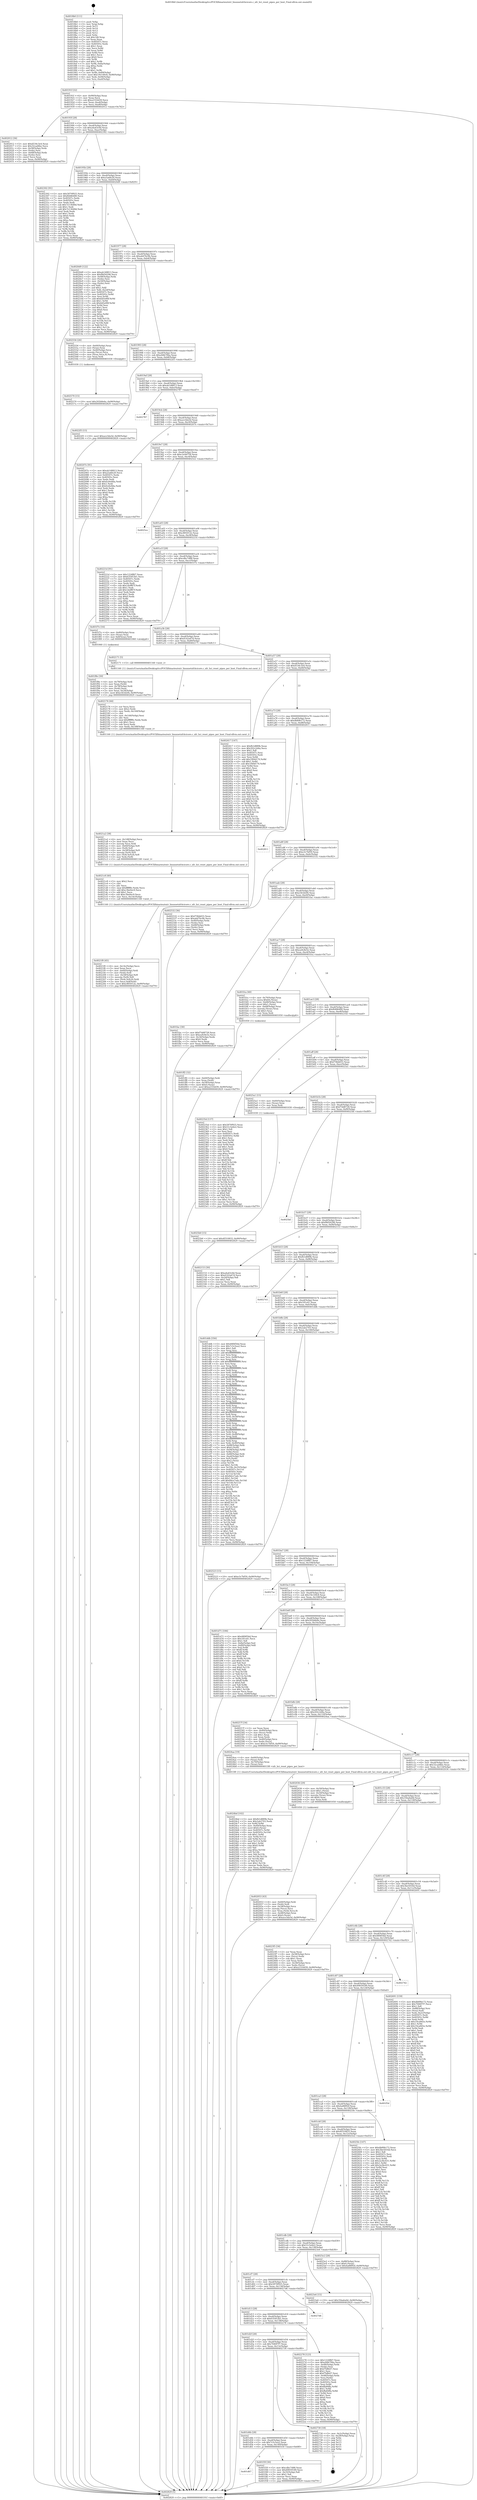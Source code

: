 digraph "0x4018b0" {
  label = "0x4018b0 (/mnt/c/Users/mathe/Desktop/tcc/POCII/binaries/extr_linuxnetnfchcicore.c_nfc_hci_reset_pipes_per_host_Final-ollvm.out::main(0))"
  labelloc = "t"
  node[shape=record]

  Entry [label="",width=0.3,height=0.3,shape=circle,fillcolor=black,style=filled]
  "0x40191f" [label="{
     0x40191f [32]\l
     | [instrs]\l
     &nbsp;&nbsp;0x40191f \<+6\>: mov -0x90(%rbp),%eax\l
     &nbsp;&nbsp;0x401925 \<+2\>: mov %eax,%ecx\l
     &nbsp;&nbsp;0x401927 \<+6\>: sub $0xa2316d39,%ecx\l
     &nbsp;&nbsp;0x40192d \<+6\>: mov %eax,-0xa4(%rbp)\l
     &nbsp;&nbsp;0x401933 \<+6\>: mov %ecx,-0xa8(%rbp)\l
     &nbsp;&nbsp;0x401939 \<+6\>: je 0000000000402012 \<main+0x762\>\l
  }"]
  "0x402012" [label="{
     0x402012 [36]\l
     | [instrs]\l
     &nbsp;&nbsp;0x402012 \<+5\>: mov $0xd534c3e4,%eax\l
     &nbsp;&nbsp;0x402017 \<+5\>: mov $0x32cad4be,%ecx\l
     &nbsp;&nbsp;0x40201c \<+4\>: mov -0x58(%rbp),%rdx\l
     &nbsp;&nbsp;0x402020 \<+2\>: mov (%rdx),%esi\l
     &nbsp;&nbsp;0x402022 \<+4\>: mov -0x68(%rbp),%rdx\l
     &nbsp;&nbsp;0x402026 \<+2\>: cmp (%rdx),%esi\l
     &nbsp;&nbsp;0x402028 \<+3\>: cmovl %ecx,%eax\l
     &nbsp;&nbsp;0x40202b \<+6\>: mov %eax,-0x90(%rbp)\l
     &nbsp;&nbsp;0x402031 \<+5\>: jmp 0000000000402829 \<main+0xf79\>\l
  }"]
  "0x40193f" [label="{
     0x40193f [28]\l
     | [instrs]\l
     &nbsp;&nbsp;0x40193f \<+5\>: jmp 0000000000401944 \<main+0x94\>\l
     &nbsp;&nbsp;0x401944 \<+6\>: mov -0xa4(%rbp),%eax\l
     &nbsp;&nbsp;0x40194a \<+5\>: sub $0xa4a43c0d,%eax\l
     &nbsp;&nbsp;0x40194f \<+6\>: mov %eax,-0xac(%rbp)\l
     &nbsp;&nbsp;0x401955 \<+6\>: je 0000000000402302 \<main+0xa52\>\l
  }"]
  Exit [label="",width=0.3,height=0.3,shape=circle,fillcolor=black,style=filled,peripheries=2]
  "0x402302" [label="{
     0x402302 [91]\l
     | [instrs]\l
     &nbsp;&nbsp;0x402302 \<+5\>: mov $0x5870f925,%eax\l
     &nbsp;&nbsp;0x402307 \<+5\>: mov $0xf6486480,%ecx\l
     &nbsp;&nbsp;0x40230c \<+7\>: mov 0x40507c,%edx\l
     &nbsp;&nbsp;0x402313 \<+7\>: mov 0x40505c,%esi\l
     &nbsp;&nbsp;0x40231a \<+2\>: mov %edx,%edi\l
     &nbsp;&nbsp;0x40231c \<+6\>: sub $0x7e13648d,%edi\l
     &nbsp;&nbsp;0x402322 \<+3\>: sub $0x1,%edi\l
     &nbsp;&nbsp;0x402325 \<+6\>: add $0x7e13648d,%edi\l
     &nbsp;&nbsp;0x40232b \<+3\>: imul %edi,%edx\l
     &nbsp;&nbsp;0x40232e \<+3\>: and $0x1,%edx\l
     &nbsp;&nbsp;0x402331 \<+3\>: cmp $0x0,%edx\l
     &nbsp;&nbsp;0x402334 \<+4\>: sete %r8b\l
     &nbsp;&nbsp;0x402338 \<+3\>: cmp $0xa,%esi\l
     &nbsp;&nbsp;0x40233b \<+4\>: setl %r9b\l
     &nbsp;&nbsp;0x40233f \<+3\>: mov %r8b,%r10b\l
     &nbsp;&nbsp;0x402342 \<+3\>: and %r9b,%r10b\l
     &nbsp;&nbsp;0x402345 \<+3\>: xor %r9b,%r8b\l
     &nbsp;&nbsp;0x402348 \<+3\>: or %r8b,%r10b\l
     &nbsp;&nbsp;0x40234b \<+4\>: test $0x1,%r10b\l
     &nbsp;&nbsp;0x40234f \<+3\>: cmovne %ecx,%eax\l
     &nbsp;&nbsp;0x402352 \<+6\>: mov %eax,-0x90(%rbp)\l
     &nbsp;&nbsp;0x402358 \<+5\>: jmp 0000000000402829 \<main+0xf79\>\l
  }"]
  "0x40195b" [label="{
     0x40195b [28]\l
     | [instrs]\l
     &nbsp;&nbsp;0x40195b \<+5\>: jmp 0000000000401960 \<main+0xb0\>\l
     &nbsp;&nbsp;0x401960 \<+6\>: mov -0xa4(%rbp),%eax\l
     &nbsp;&nbsp;0x401966 \<+5\>: sub $0xa5a6fe20,%eax\l
     &nbsp;&nbsp;0x40196b \<+6\>: mov %eax,-0xb0(%rbp)\l
     &nbsp;&nbsp;0x401971 \<+6\>: je 00000000004020d9 \<main+0x829\>\l
  }"]
  "0x4025b0" [label="{
     0x4025b0 [15]\l
     | [instrs]\l
     &nbsp;&nbsp;0x4025b0 \<+10\>: movl $0x4f310833,-0x90(%rbp)\l
     &nbsp;&nbsp;0x4025ba \<+5\>: jmp 0000000000402829 \<main+0xf79\>\l
  }"]
  "0x4020d9" [label="{
     0x4020d9 [122]\l
     | [instrs]\l
     &nbsp;&nbsp;0x4020d9 \<+5\>: mov $0xab148813,%eax\l
     &nbsp;&nbsp;0x4020de \<+5\>: mov $0xf8d56296,%ecx\l
     &nbsp;&nbsp;0x4020e3 \<+4\>: mov -0x48(%rbp),%rdx\l
     &nbsp;&nbsp;0x4020e7 \<+2\>: mov (%rdx),%esi\l
     &nbsp;&nbsp;0x4020e9 \<+4\>: mov -0x50(%rbp),%rdx\l
     &nbsp;&nbsp;0x4020ed \<+2\>: cmp (%rdx),%esi\l
     &nbsp;&nbsp;0x4020ef \<+4\>: setl %dil\l
     &nbsp;&nbsp;0x4020f3 \<+4\>: and $0x1,%dil\l
     &nbsp;&nbsp;0x4020f7 \<+4\>: mov %dil,-0x2d(%rbp)\l
     &nbsp;&nbsp;0x4020fb \<+7\>: mov 0x40507c,%esi\l
     &nbsp;&nbsp;0x402102 \<+8\>: mov 0x40505c,%r8d\l
     &nbsp;&nbsp;0x40210a \<+3\>: mov %esi,%r9d\l
     &nbsp;&nbsp;0x40210d \<+7\>: add $0x6d5e89f,%r9d\l
     &nbsp;&nbsp;0x402114 \<+4\>: sub $0x1,%r9d\l
     &nbsp;&nbsp;0x402118 \<+7\>: sub $0x6d5e89f,%r9d\l
     &nbsp;&nbsp;0x40211f \<+4\>: imul %r9d,%esi\l
     &nbsp;&nbsp;0x402123 \<+3\>: and $0x1,%esi\l
     &nbsp;&nbsp;0x402126 \<+3\>: cmp $0x0,%esi\l
     &nbsp;&nbsp;0x402129 \<+4\>: sete %dil\l
     &nbsp;&nbsp;0x40212d \<+4\>: cmp $0xa,%r8d\l
     &nbsp;&nbsp;0x402131 \<+4\>: setl %r10b\l
     &nbsp;&nbsp;0x402135 \<+3\>: mov %dil,%r11b\l
     &nbsp;&nbsp;0x402138 \<+3\>: and %r10b,%r11b\l
     &nbsp;&nbsp;0x40213b \<+3\>: xor %r10b,%dil\l
     &nbsp;&nbsp;0x40213e \<+3\>: or %dil,%r11b\l
     &nbsp;&nbsp;0x402141 \<+4\>: test $0x1,%r11b\l
     &nbsp;&nbsp;0x402145 \<+3\>: cmovne %ecx,%eax\l
     &nbsp;&nbsp;0x402148 \<+6\>: mov %eax,-0x90(%rbp)\l
     &nbsp;&nbsp;0x40214e \<+5\>: jmp 0000000000402829 \<main+0xf79\>\l
  }"]
  "0x401977" [label="{
     0x401977 [28]\l
     | [instrs]\l
     &nbsp;&nbsp;0x401977 \<+5\>: jmp 000000000040197c \<main+0xcc\>\l
     &nbsp;&nbsp;0x40197c \<+6\>: mov -0xa4(%rbp),%eax\l
     &nbsp;&nbsp;0x401982 \<+5\>: sub $0xa6d76c9b,%eax\l
     &nbsp;&nbsp;0x401987 \<+6\>: mov %eax,-0xb4(%rbp)\l
     &nbsp;&nbsp;0x40198d \<+6\>: je 0000000000402556 \<main+0xca6\>\l
  }"]
  "0x402570" [label="{
     0x402570 [15]\l
     | [instrs]\l
     &nbsp;&nbsp;0x402570 \<+10\>: movl $0x202b8e6e,-0x90(%rbp)\l
     &nbsp;&nbsp;0x40257a \<+5\>: jmp 0000000000402829 \<main+0xf79\>\l
  }"]
  "0x402556" [label="{
     0x402556 [26]\l
     | [instrs]\l
     &nbsp;&nbsp;0x402556 \<+4\>: mov -0x60(%rbp),%rax\l
     &nbsp;&nbsp;0x40255a \<+3\>: mov (%rax),%rax\l
     &nbsp;&nbsp;0x40255d \<+4\>: mov -0x40(%rbp),%rcx\l
     &nbsp;&nbsp;0x402561 \<+3\>: movslq (%rcx),%rcx\l
     &nbsp;&nbsp;0x402564 \<+4\>: mov (%rax,%rcx,8),%rax\l
     &nbsp;&nbsp;0x402568 \<+3\>: mov %rax,%rdi\l
     &nbsp;&nbsp;0x40256b \<+5\>: call 0000000000401030 \<free@plt\>\l
     | [calls]\l
     &nbsp;&nbsp;0x401030 \{1\} (unknown)\l
  }"]
  "0x401993" [label="{
     0x401993 [28]\l
     | [instrs]\l
     &nbsp;&nbsp;0x401993 \<+5\>: jmp 0000000000401998 \<main+0xe8\>\l
     &nbsp;&nbsp;0x401998 \<+6\>: mov -0xa4(%rbp),%eax\l
     &nbsp;&nbsp;0x40199e \<+5\>: sub $0xa9db70ba,%eax\l
     &nbsp;&nbsp;0x4019a3 \<+6\>: mov %eax,-0xb8(%rbp)\l
     &nbsp;&nbsp;0x4019a9 \<+6\>: je 00000000004022f3 \<main+0xa43\>\l
  }"]
  "0x4024bd" [label="{
     0x4024bd [102]\l
     | [instrs]\l
     &nbsp;&nbsp;0x4024bd \<+5\>: mov $0xfb1d889b,%ecx\l
     &nbsp;&nbsp;0x4024c2 \<+5\>: mov $0x2ab2703,%edx\l
     &nbsp;&nbsp;0x4024c7 \<+3\>: xor %r8d,%r8d\l
     &nbsp;&nbsp;0x4024ca \<+4\>: mov -0x40(%rbp),%rax\l
     &nbsp;&nbsp;0x4024ce \<+6\>: movl $0x0,(%rax)\l
     &nbsp;&nbsp;0x4024d4 \<+8\>: mov 0x40507c,%r9d\l
     &nbsp;&nbsp;0x4024dc \<+8\>: mov 0x40505c,%r10d\l
     &nbsp;&nbsp;0x4024e4 \<+4\>: sub $0x1,%r8d\l
     &nbsp;&nbsp;0x4024e8 \<+3\>: mov %r9d,%r11d\l
     &nbsp;&nbsp;0x4024eb \<+3\>: add %r8d,%r11d\l
     &nbsp;&nbsp;0x4024ee \<+4\>: imul %r11d,%r9d\l
     &nbsp;&nbsp;0x4024f2 \<+4\>: and $0x1,%r9d\l
     &nbsp;&nbsp;0x4024f6 \<+4\>: cmp $0x0,%r9d\l
     &nbsp;&nbsp;0x4024fa \<+3\>: sete %bl\l
     &nbsp;&nbsp;0x4024fd \<+4\>: cmp $0xa,%r10d\l
     &nbsp;&nbsp;0x402501 \<+4\>: setl %r14b\l
     &nbsp;&nbsp;0x402505 \<+3\>: mov %bl,%r15b\l
     &nbsp;&nbsp;0x402508 \<+3\>: and %r14b,%r15b\l
     &nbsp;&nbsp;0x40250b \<+3\>: xor %r14b,%bl\l
     &nbsp;&nbsp;0x40250e \<+3\>: or %bl,%r15b\l
     &nbsp;&nbsp;0x402511 \<+4\>: test $0x1,%r15b\l
     &nbsp;&nbsp;0x402515 \<+3\>: cmovne %edx,%ecx\l
     &nbsp;&nbsp;0x402518 \<+6\>: mov %ecx,-0x90(%rbp)\l
     &nbsp;&nbsp;0x40251e \<+5\>: jmp 0000000000402829 \<main+0xf79\>\l
  }"]
  "0x4022f3" [label="{
     0x4022f3 [15]\l
     | [instrs]\l
     &nbsp;&nbsp;0x4022f3 \<+10\>: movl $0xace3da5d,-0x90(%rbp)\l
     &nbsp;&nbsp;0x4022fd \<+5\>: jmp 0000000000402829 \<main+0xf79\>\l
  }"]
  "0x4019af" [label="{
     0x4019af [28]\l
     | [instrs]\l
     &nbsp;&nbsp;0x4019af \<+5\>: jmp 00000000004019b4 \<main+0x104\>\l
     &nbsp;&nbsp;0x4019b4 \<+6\>: mov -0xa4(%rbp),%eax\l
     &nbsp;&nbsp;0x4019ba \<+5\>: sub $0xab148813,%eax\l
     &nbsp;&nbsp;0x4019bf \<+6\>: mov %eax,-0xbc(%rbp)\l
     &nbsp;&nbsp;0x4019c5 \<+6\>: je 0000000000402787 \<main+0xed7\>\l
  }"]
  "0x4021f0" [label="{
     0x4021f0 [45]\l
     | [instrs]\l
     &nbsp;&nbsp;0x4021f0 \<+6\>: mov -0x14c(%rbp),%ecx\l
     &nbsp;&nbsp;0x4021f6 \<+3\>: imul %eax,%ecx\l
     &nbsp;&nbsp;0x4021f9 \<+4\>: mov -0x60(%rbp),%rdi\l
     &nbsp;&nbsp;0x4021fd \<+3\>: mov (%rdi),%rdi\l
     &nbsp;&nbsp;0x402200 \<+4\>: mov -0x58(%rbp),%r8\l
     &nbsp;&nbsp;0x402204 \<+3\>: movslq (%r8),%r8\l
     &nbsp;&nbsp;0x402207 \<+4\>: mov (%rdi,%r8,8),%rdi\l
     &nbsp;&nbsp;0x40220b \<+3\>: mov %ecx,0x8(%rdi)\l
     &nbsp;&nbsp;0x40220e \<+10\>: movl $0xc805012e,-0x90(%rbp)\l
     &nbsp;&nbsp;0x402218 \<+5\>: jmp 0000000000402829 \<main+0xf79\>\l
  }"]
  "0x402787" [label="{
     0x402787\l
  }", style=dashed]
  "0x4019cb" [label="{
     0x4019cb [28]\l
     | [instrs]\l
     &nbsp;&nbsp;0x4019cb \<+5\>: jmp 00000000004019d0 \<main+0x120\>\l
     &nbsp;&nbsp;0x4019d0 \<+6\>: mov -0xa4(%rbp),%eax\l
     &nbsp;&nbsp;0x4019d6 \<+5\>: sub $0xace3da5d,%eax\l
     &nbsp;&nbsp;0x4019db \<+6\>: mov %eax,-0xc0(%rbp)\l
     &nbsp;&nbsp;0x4019e1 \<+6\>: je 000000000040207e \<main+0x7ce\>\l
  }"]
  "0x4021c8" [label="{
     0x4021c8 [40]\l
     | [instrs]\l
     &nbsp;&nbsp;0x4021c8 \<+5\>: mov $0x2,%ecx\l
     &nbsp;&nbsp;0x4021cd \<+1\>: cltd\l
     &nbsp;&nbsp;0x4021ce \<+2\>: idiv %ecx\l
     &nbsp;&nbsp;0x4021d0 \<+6\>: imul $0xfffffffe,%edx,%ecx\l
     &nbsp;&nbsp;0x4021d6 \<+6\>: add $0xc3be0ec9,%ecx\l
     &nbsp;&nbsp;0x4021dc \<+3\>: add $0x1,%ecx\l
     &nbsp;&nbsp;0x4021df \<+6\>: sub $0xc3be0ec9,%ecx\l
     &nbsp;&nbsp;0x4021e5 \<+6\>: mov %ecx,-0x14c(%rbp)\l
     &nbsp;&nbsp;0x4021eb \<+5\>: call 0000000000401160 \<next_i\>\l
     | [calls]\l
     &nbsp;&nbsp;0x401160 \{1\} (/mnt/c/Users/mathe/Desktop/tcc/POCII/binaries/extr_linuxnetnfchcicore.c_nfc_hci_reset_pipes_per_host_Final-ollvm.out::next_i)\l
  }"]
  "0x40207e" [label="{
     0x40207e [91]\l
     | [instrs]\l
     &nbsp;&nbsp;0x40207e \<+5\>: mov $0xab148813,%eax\l
     &nbsp;&nbsp;0x402083 \<+5\>: mov $0xa5a6fe20,%ecx\l
     &nbsp;&nbsp;0x402088 \<+7\>: mov 0x40507c,%edx\l
     &nbsp;&nbsp;0x40208f \<+7\>: mov 0x40505c,%esi\l
     &nbsp;&nbsp;0x402096 \<+2\>: mov %edx,%edi\l
     &nbsp;&nbsp;0x402098 \<+6\>: add $0xfce6e8da,%edi\l
     &nbsp;&nbsp;0x40209e \<+3\>: sub $0x1,%edi\l
     &nbsp;&nbsp;0x4020a1 \<+6\>: sub $0xfce6e8da,%edi\l
     &nbsp;&nbsp;0x4020a7 \<+3\>: imul %edi,%edx\l
     &nbsp;&nbsp;0x4020aa \<+3\>: and $0x1,%edx\l
     &nbsp;&nbsp;0x4020ad \<+3\>: cmp $0x0,%edx\l
     &nbsp;&nbsp;0x4020b0 \<+4\>: sete %r8b\l
     &nbsp;&nbsp;0x4020b4 \<+3\>: cmp $0xa,%esi\l
     &nbsp;&nbsp;0x4020b7 \<+4\>: setl %r9b\l
     &nbsp;&nbsp;0x4020bb \<+3\>: mov %r8b,%r10b\l
     &nbsp;&nbsp;0x4020be \<+3\>: and %r9b,%r10b\l
     &nbsp;&nbsp;0x4020c1 \<+3\>: xor %r9b,%r8b\l
     &nbsp;&nbsp;0x4020c4 \<+3\>: or %r8b,%r10b\l
     &nbsp;&nbsp;0x4020c7 \<+4\>: test $0x1,%r10b\l
     &nbsp;&nbsp;0x4020cb \<+3\>: cmovne %ecx,%eax\l
     &nbsp;&nbsp;0x4020ce \<+6\>: mov %eax,-0x90(%rbp)\l
     &nbsp;&nbsp;0x4020d4 \<+5\>: jmp 0000000000402829 \<main+0xf79\>\l
  }"]
  "0x4019e7" [label="{
     0x4019e7 [28]\l
     | [instrs]\l
     &nbsp;&nbsp;0x4019e7 \<+5\>: jmp 00000000004019ec \<main+0x13c\>\l
     &nbsp;&nbsp;0x4019ec \<+6\>: mov -0xa4(%rbp),%eax\l
     &nbsp;&nbsp;0x4019f2 \<+5\>: sub $0xc2e9d758,%eax\l
     &nbsp;&nbsp;0x4019f7 \<+6\>: mov %eax,-0xc4(%rbp)\l
     &nbsp;&nbsp;0x4019fd \<+6\>: je 00000000004025ce \<main+0xd1e\>\l
  }"]
  "0x4021a2" [label="{
     0x4021a2 [38]\l
     | [instrs]\l
     &nbsp;&nbsp;0x4021a2 \<+6\>: mov -0x148(%rbp),%ecx\l
     &nbsp;&nbsp;0x4021a8 \<+3\>: imul %eax,%ecx\l
     &nbsp;&nbsp;0x4021ab \<+3\>: movslq %ecx,%rdi\l
     &nbsp;&nbsp;0x4021ae \<+4\>: mov -0x60(%rbp),%r8\l
     &nbsp;&nbsp;0x4021b2 \<+3\>: mov (%r8),%r8\l
     &nbsp;&nbsp;0x4021b5 \<+4\>: mov -0x58(%rbp),%r9\l
     &nbsp;&nbsp;0x4021b9 \<+3\>: movslq (%r9),%r9\l
     &nbsp;&nbsp;0x4021bc \<+4\>: mov (%r8,%r9,8),%r8\l
     &nbsp;&nbsp;0x4021c0 \<+3\>: mov %rdi,(%r8)\l
     &nbsp;&nbsp;0x4021c3 \<+5\>: call 0000000000401160 \<next_i\>\l
     | [calls]\l
     &nbsp;&nbsp;0x401160 \{1\} (/mnt/c/Users/mathe/Desktop/tcc/POCII/binaries/extr_linuxnetnfchcicore.c_nfc_hci_reset_pipes_per_host_Final-ollvm.out::next_i)\l
  }"]
  "0x4025ce" [label="{
     0x4025ce\l
  }", style=dashed]
  "0x401a03" [label="{
     0x401a03 [28]\l
     | [instrs]\l
     &nbsp;&nbsp;0x401a03 \<+5\>: jmp 0000000000401a08 \<main+0x158\>\l
     &nbsp;&nbsp;0x401a08 \<+6\>: mov -0xa4(%rbp),%eax\l
     &nbsp;&nbsp;0x401a0e \<+5\>: sub $0xc805012e,%eax\l
     &nbsp;&nbsp;0x401a13 \<+6\>: mov %eax,-0xc8(%rbp)\l
     &nbsp;&nbsp;0x401a19 \<+6\>: je 000000000040221d \<main+0x96d\>\l
  }"]
  "0x402176" [label="{
     0x402176 [44]\l
     | [instrs]\l
     &nbsp;&nbsp;0x402176 \<+2\>: xor %ecx,%ecx\l
     &nbsp;&nbsp;0x402178 \<+5\>: mov $0x2,%edx\l
     &nbsp;&nbsp;0x40217d \<+6\>: mov %edx,-0x144(%rbp)\l
     &nbsp;&nbsp;0x402183 \<+1\>: cltd\l
     &nbsp;&nbsp;0x402184 \<+6\>: mov -0x144(%rbp),%esi\l
     &nbsp;&nbsp;0x40218a \<+2\>: idiv %esi\l
     &nbsp;&nbsp;0x40218c \<+6\>: imul $0xfffffffe,%edx,%edx\l
     &nbsp;&nbsp;0x402192 \<+3\>: sub $0x1,%ecx\l
     &nbsp;&nbsp;0x402195 \<+2\>: sub %ecx,%edx\l
     &nbsp;&nbsp;0x402197 \<+6\>: mov %edx,-0x148(%rbp)\l
     &nbsp;&nbsp;0x40219d \<+5\>: call 0000000000401160 \<next_i\>\l
     | [calls]\l
     &nbsp;&nbsp;0x401160 \{1\} (/mnt/c/Users/mathe/Desktop/tcc/POCII/binaries/extr_linuxnetnfchcicore.c_nfc_hci_reset_pipes_per_host_Final-ollvm.out::next_i)\l
  }"]
  "0x40221d" [label="{
     0x40221d [91]\l
     | [instrs]\l
     &nbsp;&nbsp;0x40221d \<+5\>: mov $0x1224ffd7,%eax\l
     &nbsp;&nbsp;0x402222 \<+5\>: mov $0x635953b1,%ecx\l
     &nbsp;&nbsp;0x402227 \<+7\>: mov 0x40507c,%edx\l
     &nbsp;&nbsp;0x40222e \<+7\>: mov 0x40505c,%esi\l
     &nbsp;&nbsp;0x402235 \<+2\>: mov %edx,%edi\l
     &nbsp;&nbsp;0x402237 \<+6\>: sub $0x1deff87f,%edi\l
     &nbsp;&nbsp;0x40223d \<+3\>: sub $0x1,%edi\l
     &nbsp;&nbsp;0x402240 \<+6\>: add $0x1deff87f,%edi\l
     &nbsp;&nbsp;0x402246 \<+3\>: imul %edi,%edx\l
     &nbsp;&nbsp;0x402249 \<+3\>: and $0x1,%edx\l
     &nbsp;&nbsp;0x40224c \<+3\>: cmp $0x0,%edx\l
     &nbsp;&nbsp;0x40224f \<+4\>: sete %r8b\l
     &nbsp;&nbsp;0x402253 \<+3\>: cmp $0xa,%esi\l
     &nbsp;&nbsp;0x402256 \<+4\>: setl %r9b\l
     &nbsp;&nbsp;0x40225a \<+3\>: mov %r8b,%r10b\l
     &nbsp;&nbsp;0x40225d \<+3\>: and %r9b,%r10b\l
     &nbsp;&nbsp;0x402260 \<+3\>: xor %r9b,%r8b\l
     &nbsp;&nbsp;0x402263 \<+3\>: or %r8b,%r10b\l
     &nbsp;&nbsp;0x402266 \<+4\>: test $0x1,%r10b\l
     &nbsp;&nbsp;0x40226a \<+3\>: cmovne %ecx,%eax\l
     &nbsp;&nbsp;0x40226d \<+6\>: mov %eax,-0x90(%rbp)\l
     &nbsp;&nbsp;0x402273 \<+5\>: jmp 0000000000402829 \<main+0xf79\>\l
  }"]
  "0x401a1f" [label="{
     0x401a1f [28]\l
     | [instrs]\l
     &nbsp;&nbsp;0x401a1f \<+5\>: jmp 0000000000401a24 \<main+0x174\>\l
     &nbsp;&nbsp;0x401a24 \<+6\>: mov -0xa4(%rbp),%eax\l
     &nbsp;&nbsp;0x401a2a \<+5\>: sub $0xcdbc7d88,%eax\l
     &nbsp;&nbsp;0x401a2f \<+6\>: mov %eax,-0xcc(%rbp)\l
     &nbsp;&nbsp;0x401a35 \<+6\>: je 0000000000401f7e \<main+0x6ce\>\l
  }"]
  "0x402053" [label="{
     0x402053 [43]\l
     | [instrs]\l
     &nbsp;&nbsp;0x402053 \<+4\>: mov -0x60(%rbp),%rdi\l
     &nbsp;&nbsp;0x402057 \<+3\>: mov (%rdi),%rdi\l
     &nbsp;&nbsp;0x40205a \<+4\>: mov -0x58(%rbp),%rcx\l
     &nbsp;&nbsp;0x40205e \<+3\>: movslq (%rcx),%rcx\l
     &nbsp;&nbsp;0x402061 \<+4\>: mov %rax,(%rdi,%rcx,8)\l
     &nbsp;&nbsp;0x402065 \<+4\>: mov -0x48(%rbp),%rax\l
     &nbsp;&nbsp;0x402069 \<+6\>: movl $0x0,(%rax)\l
     &nbsp;&nbsp;0x40206f \<+10\>: movl $0xace3da5d,-0x90(%rbp)\l
     &nbsp;&nbsp;0x402079 \<+5\>: jmp 0000000000402829 \<main+0xf79\>\l
  }"]
  "0x401f7e" [label="{
     0x401f7e [16]\l
     | [instrs]\l
     &nbsp;&nbsp;0x401f7e \<+4\>: mov -0x80(%rbp),%rax\l
     &nbsp;&nbsp;0x401f82 \<+3\>: mov (%rax),%rax\l
     &nbsp;&nbsp;0x401f85 \<+4\>: mov 0x8(%rax),%rdi\l
     &nbsp;&nbsp;0x401f89 \<+5\>: call 0000000000401060 \<atoi@plt\>\l
     | [calls]\l
     &nbsp;&nbsp;0x401060 \{1\} (unknown)\l
  }"]
  "0x401a3b" [label="{
     0x401a3b [28]\l
     | [instrs]\l
     &nbsp;&nbsp;0x401a3b \<+5\>: jmp 0000000000401a40 \<main+0x190\>\l
     &nbsp;&nbsp;0x401a40 \<+6\>: mov -0xa4(%rbp),%eax\l
     &nbsp;&nbsp;0x401a46 \<+5\>: sub $0xd142a67d,%eax\l
     &nbsp;&nbsp;0x401a4b \<+6\>: mov %eax,-0xd0(%rbp)\l
     &nbsp;&nbsp;0x401a51 \<+6\>: je 0000000000402171 \<main+0x8c1\>\l
  }"]
  "0x401ff2" [label="{
     0x401ff2 [32]\l
     | [instrs]\l
     &nbsp;&nbsp;0x401ff2 \<+4\>: mov -0x60(%rbp),%rdi\l
     &nbsp;&nbsp;0x401ff6 \<+3\>: mov %rax,(%rdi)\l
     &nbsp;&nbsp;0x401ff9 \<+4\>: mov -0x58(%rbp),%rax\l
     &nbsp;&nbsp;0x401ffd \<+6\>: movl $0x0,(%rax)\l
     &nbsp;&nbsp;0x402003 \<+10\>: movl $0xa2316d39,-0x90(%rbp)\l
     &nbsp;&nbsp;0x40200d \<+5\>: jmp 0000000000402829 \<main+0xf79\>\l
  }"]
  "0x402171" [label="{
     0x402171 [5]\l
     | [instrs]\l
     &nbsp;&nbsp;0x402171 \<+5\>: call 0000000000401160 \<next_i\>\l
     | [calls]\l
     &nbsp;&nbsp;0x401160 \{1\} (/mnt/c/Users/mathe/Desktop/tcc/POCII/binaries/extr_linuxnetnfchcicore.c_nfc_hci_reset_pipes_per_host_Final-ollvm.out::next_i)\l
  }"]
  "0x401a57" [label="{
     0x401a57 [28]\l
     | [instrs]\l
     &nbsp;&nbsp;0x401a57 \<+5\>: jmp 0000000000401a5c \<main+0x1ac\>\l
     &nbsp;&nbsp;0x401a5c \<+6\>: mov -0xa4(%rbp),%eax\l
     &nbsp;&nbsp;0x401a62 \<+5\>: sub $0xd534c3e4,%eax\l
     &nbsp;&nbsp;0x401a67 \<+6\>: mov %eax,-0xd4(%rbp)\l
     &nbsp;&nbsp;0x401a6d \<+6\>: je 0000000000402417 \<main+0xb67\>\l
  }"]
  "0x401f8e" [label="{
     0x401f8e [30]\l
     | [instrs]\l
     &nbsp;&nbsp;0x401f8e \<+4\>: mov -0x78(%rbp),%rdi\l
     &nbsp;&nbsp;0x401f92 \<+2\>: mov %eax,(%rdi)\l
     &nbsp;&nbsp;0x401f94 \<+4\>: mov -0x78(%rbp),%rdi\l
     &nbsp;&nbsp;0x401f98 \<+2\>: mov (%rdi),%eax\l
     &nbsp;&nbsp;0x401f9a \<+3\>: mov %eax,-0x34(%rbp)\l
     &nbsp;&nbsp;0x401f9d \<+10\>: movl $0xe563d2f4,-0x90(%rbp)\l
     &nbsp;&nbsp;0x401fa7 \<+5\>: jmp 0000000000402829 \<main+0xf79\>\l
  }"]
  "0x402417" [label="{
     0x402417 [147]\l
     | [instrs]\l
     &nbsp;&nbsp;0x402417 \<+5\>: mov $0xfb1d889b,%eax\l
     &nbsp;&nbsp;0x40241c \<+5\>: mov $0x202c2d4a,%ecx\l
     &nbsp;&nbsp;0x402421 \<+2\>: mov $0x1,%dl\l
     &nbsp;&nbsp;0x402423 \<+7\>: mov 0x40507c,%esi\l
     &nbsp;&nbsp;0x40242a \<+7\>: mov 0x40505c,%edi\l
     &nbsp;&nbsp;0x402431 \<+3\>: mov %esi,%r8d\l
     &nbsp;&nbsp;0x402434 \<+7\>: add $0x1f49d170,%r8d\l
     &nbsp;&nbsp;0x40243b \<+4\>: sub $0x1,%r8d\l
     &nbsp;&nbsp;0x40243f \<+7\>: sub $0x1f49d170,%r8d\l
     &nbsp;&nbsp;0x402446 \<+4\>: imul %r8d,%esi\l
     &nbsp;&nbsp;0x40244a \<+3\>: and $0x1,%esi\l
     &nbsp;&nbsp;0x40244d \<+3\>: cmp $0x0,%esi\l
     &nbsp;&nbsp;0x402450 \<+4\>: sete %r9b\l
     &nbsp;&nbsp;0x402454 \<+3\>: cmp $0xa,%edi\l
     &nbsp;&nbsp;0x402457 \<+4\>: setl %r10b\l
     &nbsp;&nbsp;0x40245b \<+3\>: mov %r9b,%r11b\l
     &nbsp;&nbsp;0x40245e \<+4\>: xor $0xff,%r11b\l
     &nbsp;&nbsp;0x402462 \<+3\>: mov %r10b,%bl\l
     &nbsp;&nbsp;0x402465 \<+3\>: xor $0xff,%bl\l
     &nbsp;&nbsp;0x402468 \<+3\>: xor $0x0,%dl\l
     &nbsp;&nbsp;0x40246b \<+3\>: mov %r11b,%r14b\l
     &nbsp;&nbsp;0x40246e \<+4\>: and $0x0,%r14b\l
     &nbsp;&nbsp;0x402472 \<+3\>: and %dl,%r9b\l
     &nbsp;&nbsp;0x402475 \<+3\>: mov %bl,%r15b\l
     &nbsp;&nbsp;0x402478 \<+4\>: and $0x0,%r15b\l
     &nbsp;&nbsp;0x40247c \<+3\>: and %dl,%r10b\l
     &nbsp;&nbsp;0x40247f \<+3\>: or %r9b,%r14b\l
     &nbsp;&nbsp;0x402482 \<+3\>: or %r10b,%r15b\l
     &nbsp;&nbsp;0x402485 \<+3\>: xor %r15b,%r14b\l
     &nbsp;&nbsp;0x402488 \<+3\>: or %bl,%r11b\l
     &nbsp;&nbsp;0x40248b \<+4\>: xor $0xff,%r11b\l
     &nbsp;&nbsp;0x40248f \<+3\>: or $0x0,%dl\l
     &nbsp;&nbsp;0x402492 \<+3\>: and %dl,%r11b\l
     &nbsp;&nbsp;0x402495 \<+3\>: or %r11b,%r14b\l
     &nbsp;&nbsp;0x402498 \<+4\>: test $0x1,%r14b\l
     &nbsp;&nbsp;0x40249c \<+3\>: cmovne %ecx,%eax\l
     &nbsp;&nbsp;0x40249f \<+6\>: mov %eax,-0x90(%rbp)\l
     &nbsp;&nbsp;0x4024a5 \<+5\>: jmp 0000000000402829 \<main+0xf79\>\l
  }"]
  "0x401a73" [label="{
     0x401a73 [28]\l
     | [instrs]\l
     &nbsp;&nbsp;0x401a73 \<+5\>: jmp 0000000000401a78 \<main+0x1c8\>\l
     &nbsp;&nbsp;0x401a78 \<+6\>: mov -0xa4(%rbp),%eax\l
     &nbsp;&nbsp;0x401a7e \<+5\>: sub $0xdb89b172,%eax\l
     &nbsp;&nbsp;0x401a83 \<+6\>: mov %eax,-0xd8(%rbp)\l
     &nbsp;&nbsp;0x401a89 \<+6\>: je 0000000000402811 \<main+0xf61\>\l
  }"]
  "0x401d67" [label="{
     0x401d67\l
  }", style=dashed]
  "0x402811" [label="{
     0x402811\l
  }", style=dashed]
  "0x401a8f" [label="{
     0x401a8f [28]\l
     | [instrs]\l
     &nbsp;&nbsp;0x401a8f \<+5\>: jmp 0000000000401a94 \<main+0x1e4\>\l
     &nbsp;&nbsp;0x401a94 \<+6\>: mov -0xa4(%rbp),%eax\l
     &nbsp;&nbsp;0x401a9a \<+5\>: sub $0xe3c7bf59,%eax\l
     &nbsp;&nbsp;0x401a9f \<+6\>: mov %eax,-0xdc(%rbp)\l
     &nbsp;&nbsp;0x401aa5 \<+6\>: je 0000000000402532 \<main+0xc82\>\l
  }"]
  "0x401f3f" [label="{
     0x401f3f [30]\l
     | [instrs]\l
     &nbsp;&nbsp;0x401f3f \<+5\>: mov $0xcdbc7d88,%eax\l
     &nbsp;&nbsp;0x401f44 \<+5\>: mov $0x49059189,%ecx\l
     &nbsp;&nbsp;0x401f49 \<+3\>: mov -0x35(%rbp),%dl\l
     &nbsp;&nbsp;0x401f4c \<+3\>: test $0x1,%dl\l
     &nbsp;&nbsp;0x401f4f \<+3\>: cmovne %ecx,%eax\l
     &nbsp;&nbsp;0x401f52 \<+6\>: mov %eax,-0x90(%rbp)\l
     &nbsp;&nbsp;0x401f58 \<+5\>: jmp 0000000000402829 \<main+0xf79\>\l
  }"]
  "0x402532" [label="{
     0x402532 [36]\l
     | [instrs]\l
     &nbsp;&nbsp;0x402532 \<+5\>: mov $0xf74bb655,%eax\l
     &nbsp;&nbsp;0x402537 \<+5\>: mov $0xa6d76c9b,%ecx\l
     &nbsp;&nbsp;0x40253c \<+4\>: mov -0x40(%rbp),%rdx\l
     &nbsp;&nbsp;0x402540 \<+2\>: mov (%rdx),%esi\l
     &nbsp;&nbsp;0x402542 \<+4\>: mov -0x68(%rbp),%rdx\l
     &nbsp;&nbsp;0x402546 \<+2\>: cmp (%rdx),%esi\l
     &nbsp;&nbsp;0x402548 \<+3\>: cmovl %ecx,%eax\l
     &nbsp;&nbsp;0x40254b \<+6\>: mov %eax,-0x90(%rbp)\l
     &nbsp;&nbsp;0x402551 \<+5\>: jmp 0000000000402829 \<main+0xf79\>\l
  }"]
  "0x401aab" [label="{
     0x401aab [28]\l
     | [instrs]\l
     &nbsp;&nbsp;0x401aab \<+5\>: jmp 0000000000401ab0 \<main+0x200\>\l
     &nbsp;&nbsp;0x401ab0 \<+6\>: mov -0xa4(%rbp),%eax\l
     &nbsp;&nbsp;0x401ab6 \<+5\>: sub $0xe563d2f4,%eax\l
     &nbsp;&nbsp;0x401abb \<+6\>: mov %eax,-0xe0(%rbp)\l
     &nbsp;&nbsp;0x401ac1 \<+6\>: je 0000000000401fac \<main+0x6fc\>\l
  }"]
  "0x401d4b" [label="{
     0x401d4b [28]\l
     | [instrs]\l
     &nbsp;&nbsp;0x401d4b \<+5\>: jmp 0000000000401d50 \<main+0x4a0\>\l
     &nbsp;&nbsp;0x401d50 \<+6\>: mov -0xa4(%rbp),%eax\l
     &nbsp;&nbsp;0x401d56 \<+5\>: sub $0x7c5c5ea2,%eax\l
     &nbsp;&nbsp;0x401d5b \<+6\>: mov %eax,-0x140(%rbp)\l
     &nbsp;&nbsp;0x401d61 \<+6\>: je 0000000000401f3f \<main+0x68f\>\l
  }"]
  "0x401fac" [label="{
     0x401fac [30]\l
     | [instrs]\l
     &nbsp;&nbsp;0x401fac \<+5\>: mov $0xf7dd8728,%eax\l
     &nbsp;&nbsp;0x401fb1 \<+5\>: mov $0xea9c8e5e,%ecx\l
     &nbsp;&nbsp;0x401fb6 \<+3\>: mov -0x34(%rbp),%edx\l
     &nbsp;&nbsp;0x401fb9 \<+3\>: cmp $0x0,%edx\l
     &nbsp;&nbsp;0x401fbc \<+3\>: cmove %ecx,%eax\l
     &nbsp;&nbsp;0x401fbf \<+6\>: mov %eax,-0x90(%rbp)\l
     &nbsp;&nbsp;0x401fc5 \<+5\>: jmp 0000000000402829 \<main+0xf79\>\l
  }"]
  "0x401ac7" [label="{
     0x401ac7 [28]\l
     | [instrs]\l
     &nbsp;&nbsp;0x401ac7 \<+5\>: jmp 0000000000401acc \<main+0x21c\>\l
     &nbsp;&nbsp;0x401acc \<+6\>: mov -0xa4(%rbp),%eax\l
     &nbsp;&nbsp;0x401ad2 \<+5\>: sub $0xea9c8e5e,%eax\l
     &nbsp;&nbsp;0x401ad7 \<+6\>: mov %eax,-0xe4(%rbp)\l
     &nbsp;&nbsp;0x401add \<+6\>: je 0000000000401fca \<main+0x71a\>\l
  }"]
  "0x402730" [label="{
     0x402730 [18]\l
     | [instrs]\l
     &nbsp;&nbsp;0x402730 \<+3\>: mov -0x2c(%rbp),%eax\l
     &nbsp;&nbsp;0x402733 \<+4\>: lea -0x28(%rbp),%rsp\l
     &nbsp;&nbsp;0x402737 \<+1\>: pop %rbx\l
     &nbsp;&nbsp;0x402738 \<+2\>: pop %r12\l
     &nbsp;&nbsp;0x40273a \<+2\>: pop %r13\l
     &nbsp;&nbsp;0x40273c \<+2\>: pop %r14\l
     &nbsp;&nbsp;0x40273e \<+2\>: pop %r15\l
     &nbsp;&nbsp;0x402740 \<+1\>: pop %rbp\l
     &nbsp;&nbsp;0x402741 \<+1\>: ret\l
  }"]
  "0x401fca" [label="{
     0x401fca [40]\l
     | [instrs]\l
     &nbsp;&nbsp;0x401fca \<+4\>: mov -0x70(%rbp),%rax\l
     &nbsp;&nbsp;0x401fce \<+7\>: movq $0x64,(%rax)\l
     &nbsp;&nbsp;0x401fd5 \<+4\>: mov -0x68(%rbp),%rax\l
     &nbsp;&nbsp;0x401fd9 \<+6\>: movl $0x1,(%rax)\l
     &nbsp;&nbsp;0x401fdf \<+4\>: mov -0x68(%rbp),%rax\l
     &nbsp;&nbsp;0x401fe3 \<+3\>: movslq (%rax),%rax\l
     &nbsp;&nbsp;0x401fe6 \<+4\>: shl $0x3,%rax\l
     &nbsp;&nbsp;0x401fea \<+3\>: mov %rax,%rdi\l
     &nbsp;&nbsp;0x401fed \<+5\>: call 0000000000401050 \<malloc@plt\>\l
     | [calls]\l
     &nbsp;&nbsp;0x401050 \{1\} (unknown)\l
  }"]
  "0x401ae3" [label="{
     0x401ae3 [28]\l
     | [instrs]\l
     &nbsp;&nbsp;0x401ae3 \<+5\>: jmp 0000000000401ae8 \<main+0x238\>\l
     &nbsp;&nbsp;0x401ae8 \<+6\>: mov -0xa4(%rbp),%eax\l
     &nbsp;&nbsp;0x401aee \<+5\>: sub $0xf6486480,%eax\l
     &nbsp;&nbsp;0x401af3 \<+6\>: mov %eax,-0xe8(%rbp)\l
     &nbsp;&nbsp;0x401af9 \<+6\>: je 000000000040235d \<main+0xaad\>\l
  }"]
  "0x401d2f" [label="{
     0x401d2f [28]\l
     | [instrs]\l
     &nbsp;&nbsp;0x401d2f \<+5\>: jmp 0000000000401d34 \<main+0x484\>\l
     &nbsp;&nbsp;0x401d34 \<+6\>: mov -0xa4(%rbp),%eax\l
     &nbsp;&nbsp;0x401d3a \<+5\>: sub $0x7040f7f7,%eax\l
     &nbsp;&nbsp;0x401d3f \<+6\>: mov %eax,-0x13c(%rbp)\l
     &nbsp;&nbsp;0x401d45 \<+6\>: je 0000000000402730 \<main+0xe80\>\l
  }"]
  "0x40235d" [label="{
     0x40235d [137]\l
     | [instrs]\l
     &nbsp;&nbsp;0x40235d \<+5\>: mov $0x5870f925,%eax\l
     &nbsp;&nbsp;0x402362 \<+5\>: mov $0x51c5e6e2,%ecx\l
     &nbsp;&nbsp;0x402367 \<+2\>: mov $0x1,%dl\l
     &nbsp;&nbsp;0x402369 \<+2\>: xor %esi,%esi\l
     &nbsp;&nbsp;0x40236b \<+7\>: mov 0x40507c,%edi\l
     &nbsp;&nbsp;0x402372 \<+8\>: mov 0x40505c,%r8d\l
     &nbsp;&nbsp;0x40237a \<+3\>: sub $0x1,%esi\l
     &nbsp;&nbsp;0x40237d \<+3\>: mov %edi,%r9d\l
     &nbsp;&nbsp;0x402380 \<+3\>: add %esi,%r9d\l
     &nbsp;&nbsp;0x402383 \<+4\>: imul %r9d,%edi\l
     &nbsp;&nbsp;0x402387 \<+3\>: and $0x1,%edi\l
     &nbsp;&nbsp;0x40238a \<+3\>: cmp $0x0,%edi\l
     &nbsp;&nbsp;0x40238d \<+4\>: sete %r10b\l
     &nbsp;&nbsp;0x402391 \<+4\>: cmp $0xa,%r8d\l
     &nbsp;&nbsp;0x402395 \<+4\>: setl %r11b\l
     &nbsp;&nbsp;0x402399 \<+3\>: mov %r10b,%bl\l
     &nbsp;&nbsp;0x40239c \<+3\>: xor $0xff,%bl\l
     &nbsp;&nbsp;0x40239f \<+3\>: mov %r11b,%r14b\l
     &nbsp;&nbsp;0x4023a2 \<+4\>: xor $0xff,%r14b\l
     &nbsp;&nbsp;0x4023a6 \<+3\>: xor $0x0,%dl\l
     &nbsp;&nbsp;0x4023a9 \<+3\>: mov %bl,%r15b\l
     &nbsp;&nbsp;0x4023ac \<+4\>: and $0x0,%r15b\l
     &nbsp;&nbsp;0x4023b0 \<+3\>: and %dl,%r10b\l
     &nbsp;&nbsp;0x4023b3 \<+3\>: mov %r14b,%r12b\l
     &nbsp;&nbsp;0x4023b6 \<+4\>: and $0x0,%r12b\l
     &nbsp;&nbsp;0x4023ba \<+3\>: and %dl,%r11b\l
     &nbsp;&nbsp;0x4023bd \<+3\>: or %r10b,%r15b\l
     &nbsp;&nbsp;0x4023c0 \<+3\>: or %r11b,%r12b\l
     &nbsp;&nbsp;0x4023c3 \<+3\>: xor %r12b,%r15b\l
     &nbsp;&nbsp;0x4023c6 \<+3\>: or %r14b,%bl\l
     &nbsp;&nbsp;0x4023c9 \<+3\>: xor $0xff,%bl\l
     &nbsp;&nbsp;0x4023cc \<+3\>: or $0x0,%dl\l
     &nbsp;&nbsp;0x4023cf \<+2\>: and %dl,%bl\l
     &nbsp;&nbsp;0x4023d1 \<+3\>: or %bl,%r15b\l
     &nbsp;&nbsp;0x4023d4 \<+4\>: test $0x1,%r15b\l
     &nbsp;&nbsp;0x4023d8 \<+3\>: cmovne %ecx,%eax\l
     &nbsp;&nbsp;0x4023db \<+6\>: mov %eax,-0x90(%rbp)\l
     &nbsp;&nbsp;0x4023e1 \<+5\>: jmp 0000000000402829 \<main+0xf79\>\l
  }"]
  "0x401aff" [label="{
     0x401aff [28]\l
     | [instrs]\l
     &nbsp;&nbsp;0x401aff \<+5\>: jmp 0000000000401b04 \<main+0x254\>\l
     &nbsp;&nbsp;0x401b04 \<+6\>: mov -0xa4(%rbp),%eax\l
     &nbsp;&nbsp;0x401b0a \<+5\>: sub $0xf74bb655,%eax\l
     &nbsp;&nbsp;0x401b0f \<+6\>: mov %eax,-0xec(%rbp)\l
     &nbsp;&nbsp;0x401b15 \<+6\>: je 00000000004025a1 \<main+0xcf1\>\l
  }"]
  "0x402278" [label="{
     0x402278 [123]\l
     | [instrs]\l
     &nbsp;&nbsp;0x402278 \<+5\>: mov $0x1224ffd7,%eax\l
     &nbsp;&nbsp;0x40227d \<+5\>: mov $0xa9db70ba,%ecx\l
     &nbsp;&nbsp;0x402282 \<+4\>: mov -0x48(%rbp),%rdx\l
     &nbsp;&nbsp;0x402286 \<+2\>: mov (%rdx),%esi\l
     &nbsp;&nbsp;0x402288 \<+6\>: add $0xf7bffe07,%esi\l
     &nbsp;&nbsp;0x40228e \<+3\>: add $0x1,%esi\l
     &nbsp;&nbsp;0x402291 \<+6\>: sub $0xf7bffe07,%esi\l
     &nbsp;&nbsp;0x402297 \<+4\>: mov -0x48(%rbp),%rdx\l
     &nbsp;&nbsp;0x40229b \<+2\>: mov %esi,(%rdx)\l
     &nbsp;&nbsp;0x40229d \<+7\>: mov 0x40507c,%esi\l
     &nbsp;&nbsp;0x4022a4 \<+7\>: mov 0x40505c,%edi\l
     &nbsp;&nbsp;0x4022ab \<+3\>: mov %esi,%r8d\l
     &nbsp;&nbsp;0x4022ae \<+7\>: sub $0xffa84ffa,%r8d\l
     &nbsp;&nbsp;0x4022b5 \<+4\>: sub $0x1,%r8d\l
     &nbsp;&nbsp;0x4022b9 \<+7\>: add $0xffa84ffa,%r8d\l
     &nbsp;&nbsp;0x4022c0 \<+4\>: imul %r8d,%esi\l
     &nbsp;&nbsp;0x4022c4 \<+3\>: and $0x1,%esi\l
     &nbsp;&nbsp;0x4022c7 \<+3\>: cmp $0x0,%esi\l
     &nbsp;&nbsp;0x4022ca \<+4\>: sete %r9b\l
     &nbsp;&nbsp;0x4022ce \<+3\>: cmp $0xa,%edi\l
     &nbsp;&nbsp;0x4022d1 \<+4\>: setl %r10b\l
     &nbsp;&nbsp;0x4022d5 \<+3\>: mov %r9b,%r11b\l
     &nbsp;&nbsp;0x4022d8 \<+3\>: and %r10b,%r11b\l
     &nbsp;&nbsp;0x4022db \<+3\>: xor %r10b,%r9b\l
     &nbsp;&nbsp;0x4022de \<+3\>: or %r9b,%r11b\l
     &nbsp;&nbsp;0x4022e1 \<+4\>: test $0x1,%r11b\l
     &nbsp;&nbsp;0x4022e5 \<+3\>: cmovne %ecx,%eax\l
     &nbsp;&nbsp;0x4022e8 \<+6\>: mov %eax,-0x90(%rbp)\l
     &nbsp;&nbsp;0x4022ee \<+5\>: jmp 0000000000402829 \<main+0xf79\>\l
  }"]
  "0x4025a1" [label="{
     0x4025a1 [15]\l
     | [instrs]\l
     &nbsp;&nbsp;0x4025a1 \<+4\>: mov -0x60(%rbp),%rax\l
     &nbsp;&nbsp;0x4025a5 \<+3\>: mov (%rax),%rax\l
     &nbsp;&nbsp;0x4025a8 \<+3\>: mov %rax,%rdi\l
     &nbsp;&nbsp;0x4025ab \<+5\>: call 0000000000401030 \<free@plt\>\l
     | [calls]\l
     &nbsp;&nbsp;0x401030 \{1\} (unknown)\l
  }"]
  "0x401b1b" [label="{
     0x401b1b [28]\l
     | [instrs]\l
     &nbsp;&nbsp;0x401b1b \<+5\>: jmp 0000000000401b20 \<main+0x270\>\l
     &nbsp;&nbsp;0x401b20 \<+6\>: mov -0xa4(%rbp),%eax\l
     &nbsp;&nbsp;0x401b26 \<+5\>: sub $0xf7dd8728,%eax\l
     &nbsp;&nbsp;0x401b2b \<+6\>: mov %eax,-0xf0(%rbp)\l
     &nbsp;&nbsp;0x401b31 \<+6\>: je 00000000004025bf \<main+0xd0f\>\l
  }"]
  "0x401d13" [label="{
     0x401d13 [28]\l
     | [instrs]\l
     &nbsp;&nbsp;0x401d13 \<+5\>: jmp 0000000000401d18 \<main+0x468\>\l
     &nbsp;&nbsp;0x401d18 \<+6\>: mov -0xa4(%rbp),%eax\l
     &nbsp;&nbsp;0x401d1e \<+5\>: sub $0x635953b1,%eax\l
     &nbsp;&nbsp;0x401d23 \<+6\>: mov %eax,-0x138(%rbp)\l
     &nbsp;&nbsp;0x401d29 \<+6\>: je 0000000000402278 \<main+0x9c8\>\l
  }"]
  "0x4025bf" [label="{
     0x4025bf\l
  }", style=dashed]
  "0x401b37" [label="{
     0x401b37 [28]\l
     | [instrs]\l
     &nbsp;&nbsp;0x401b37 \<+5\>: jmp 0000000000401b3c \<main+0x28c\>\l
     &nbsp;&nbsp;0x401b3c \<+6\>: mov -0xa4(%rbp),%eax\l
     &nbsp;&nbsp;0x401b42 \<+5\>: sub $0xf8d56296,%eax\l
     &nbsp;&nbsp;0x401b47 \<+6\>: mov %eax,-0xf4(%rbp)\l
     &nbsp;&nbsp;0x401b4d \<+6\>: je 0000000000402153 \<main+0x8a3\>\l
  }"]
  "0x4027d6" [label="{
     0x4027d6\l
  }", style=dashed]
  "0x402153" [label="{
     0x402153 [30]\l
     | [instrs]\l
     &nbsp;&nbsp;0x402153 \<+5\>: mov $0xa4a43c0d,%eax\l
     &nbsp;&nbsp;0x402158 \<+5\>: mov $0xd142a67d,%ecx\l
     &nbsp;&nbsp;0x40215d \<+3\>: mov -0x2d(%rbp),%dl\l
     &nbsp;&nbsp;0x402160 \<+3\>: test $0x1,%dl\l
     &nbsp;&nbsp;0x402163 \<+3\>: cmovne %ecx,%eax\l
     &nbsp;&nbsp;0x402166 \<+6\>: mov %eax,-0x90(%rbp)\l
     &nbsp;&nbsp;0x40216c \<+5\>: jmp 0000000000402829 \<main+0xf79\>\l
  }"]
  "0x401b53" [label="{
     0x401b53 [28]\l
     | [instrs]\l
     &nbsp;&nbsp;0x401b53 \<+5\>: jmp 0000000000401b58 \<main+0x2a8\>\l
     &nbsp;&nbsp;0x401b58 \<+6\>: mov -0xa4(%rbp),%eax\l
     &nbsp;&nbsp;0x401b5e \<+5\>: sub $0xfb1d889b,%eax\l
     &nbsp;&nbsp;0x401b63 \<+6\>: mov %eax,-0xf8(%rbp)\l
     &nbsp;&nbsp;0x401b69 \<+6\>: je 00000000004027e5 \<main+0xf35\>\l
  }"]
  "0x401cf7" [label="{
     0x401cf7 [28]\l
     | [instrs]\l
     &nbsp;&nbsp;0x401cf7 \<+5\>: jmp 0000000000401cfc \<main+0x44c\>\l
     &nbsp;&nbsp;0x401cfc \<+6\>: mov -0xa4(%rbp),%eax\l
     &nbsp;&nbsp;0x401d02 \<+5\>: sub $0x5870f925,%eax\l
     &nbsp;&nbsp;0x401d07 \<+6\>: mov %eax,-0x134(%rbp)\l
     &nbsp;&nbsp;0x401d0d \<+6\>: je 00000000004027d6 \<main+0xf26\>\l
  }"]
  "0x4027e5" [label="{
     0x4027e5\l
  }", style=dashed]
  "0x401b6f" [label="{
     0x401b6f [28]\l
     | [instrs]\l
     &nbsp;&nbsp;0x401b6f \<+5\>: jmp 0000000000401b74 \<main+0x2c4\>\l
     &nbsp;&nbsp;0x401b74 \<+6\>: mov -0xa4(%rbp),%eax\l
     &nbsp;&nbsp;0x401b7a \<+5\>: sub $0x181e41,%eax\l
     &nbsp;&nbsp;0x401b7f \<+6\>: mov %eax,-0xfc(%rbp)\l
     &nbsp;&nbsp;0x401b85 \<+6\>: je 0000000000401ddb \<main+0x52b\>\l
  }"]
  "0x4023e6" [label="{
     0x4023e6 [15]\l
     | [instrs]\l
     &nbsp;&nbsp;0x4023e6 \<+10\>: movl $0x35ba6a0d,-0x90(%rbp)\l
     &nbsp;&nbsp;0x4023f0 \<+5\>: jmp 0000000000402829 \<main+0xf79\>\l
  }"]
  "0x401ddb" [label="{
     0x401ddb [356]\l
     | [instrs]\l
     &nbsp;&nbsp;0x401ddb \<+5\>: mov $0x48f4f56d,%eax\l
     &nbsp;&nbsp;0x401de0 \<+5\>: mov $0x7c5c5ea2,%ecx\l
     &nbsp;&nbsp;0x401de5 \<+2\>: mov $0x1,%dl\l
     &nbsp;&nbsp;0x401de7 \<+3\>: mov %rsp,%rsi\l
     &nbsp;&nbsp;0x401dea \<+4\>: add $0xfffffffffffffff0,%rsi\l
     &nbsp;&nbsp;0x401dee \<+3\>: mov %rsi,%rsp\l
     &nbsp;&nbsp;0x401df1 \<+7\>: mov %rsi,-0x88(%rbp)\l
     &nbsp;&nbsp;0x401df8 \<+3\>: mov %rsp,%rsi\l
     &nbsp;&nbsp;0x401dfb \<+4\>: add $0xfffffffffffffff0,%rsi\l
     &nbsp;&nbsp;0x401dff \<+3\>: mov %rsi,%rsp\l
     &nbsp;&nbsp;0x401e02 \<+3\>: mov %rsp,%rdi\l
     &nbsp;&nbsp;0x401e05 \<+4\>: add $0xfffffffffffffff0,%rdi\l
     &nbsp;&nbsp;0x401e09 \<+3\>: mov %rdi,%rsp\l
     &nbsp;&nbsp;0x401e0c \<+4\>: mov %rdi,-0x80(%rbp)\l
     &nbsp;&nbsp;0x401e10 \<+3\>: mov %rsp,%rdi\l
     &nbsp;&nbsp;0x401e13 \<+4\>: add $0xfffffffffffffff0,%rdi\l
     &nbsp;&nbsp;0x401e17 \<+3\>: mov %rdi,%rsp\l
     &nbsp;&nbsp;0x401e1a \<+4\>: mov %rdi,-0x78(%rbp)\l
     &nbsp;&nbsp;0x401e1e \<+3\>: mov %rsp,%rdi\l
     &nbsp;&nbsp;0x401e21 \<+4\>: add $0xfffffffffffffff0,%rdi\l
     &nbsp;&nbsp;0x401e25 \<+3\>: mov %rdi,%rsp\l
     &nbsp;&nbsp;0x401e28 \<+4\>: mov %rdi,-0x70(%rbp)\l
     &nbsp;&nbsp;0x401e2c \<+3\>: mov %rsp,%rdi\l
     &nbsp;&nbsp;0x401e2f \<+4\>: add $0xfffffffffffffff0,%rdi\l
     &nbsp;&nbsp;0x401e33 \<+3\>: mov %rdi,%rsp\l
     &nbsp;&nbsp;0x401e36 \<+4\>: mov %rdi,-0x68(%rbp)\l
     &nbsp;&nbsp;0x401e3a \<+3\>: mov %rsp,%rdi\l
     &nbsp;&nbsp;0x401e3d \<+4\>: add $0xfffffffffffffff0,%rdi\l
     &nbsp;&nbsp;0x401e41 \<+3\>: mov %rdi,%rsp\l
     &nbsp;&nbsp;0x401e44 \<+4\>: mov %rdi,-0x60(%rbp)\l
     &nbsp;&nbsp;0x401e48 \<+3\>: mov %rsp,%rdi\l
     &nbsp;&nbsp;0x401e4b \<+4\>: add $0xfffffffffffffff0,%rdi\l
     &nbsp;&nbsp;0x401e4f \<+3\>: mov %rdi,%rsp\l
     &nbsp;&nbsp;0x401e52 \<+4\>: mov %rdi,-0x58(%rbp)\l
     &nbsp;&nbsp;0x401e56 \<+3\>: mov %rsp,%rdi\l
     &nbsp;&nbsp;0x401e59 \<+4\>: add $0xfffffffffffffff0,%rdi\l
     &nbsp;&nbsp;0x401e5d \<+3\>: mov %rdi,%rsp\l
     &nbsp;&nbsp;0x401e60 \<+4\>: mov %rdi,-0x50(%rbp)\l
     &nbsp;&nbsp;0x401e64 \<+3\>: mov %rsp,%rdi\l
     &nbsp;&nbsp;0x401e67 \<+4\>: add $0xfffffffffffffff0,%rdi\l
     &nbsp;&nbsp;0x401e6b \<+3\>: mov %rdi,%rsp\l
     &nbsp;&nbsp;0x401e6e \<+4\>: mov %rdi,-0x48(%rbp)\l
     &nbsp;&nbsp;0x401e72 \<+3\>: mov %rsp,%rdi\l
     &nbsp;&nbsp;0x401e75 \<+4\>: add $0xfffffffffffffff0,%rdi\l
     &nbsp;&nbsp;0x401e79 \<+3\>: mov %rdi,%rsp\l
     &nbsp;&nbsp;0x401e7c \<+4\>: mov %rdi,-0x40(%rbp)\l
     &nbsp;&nbsp;0x401e80 \<+7\>: mov -0x88(%rbp),%rdi\l
     &nbsp;&nbsp;0x401e87 \<+6\>: movl $0x0,(%rdi)\l
     &nbsp;&nbsp;0x401e8d \<+7\>: mov -0x94(%rbp),%r8d\l
     &nbsp;&nbsp;0x401e94 \<+3\>: mov %r8d,(%rsi)\l
     &nbsp;&nbsp;0x401e97 \<+4\>: mov -0x80(%rbp),%rdi\l
     &nbsp;&nbsp;0x401e9b \<+7\>: mov -0xa0(%rbp),%r9\l
     &nbsp;&nbsp;0x401ea2 \<+3\>: mov %r9,(%rdi)\l
     &nbsp;&nbsp;0x401ea5 \<+3\>: cmpl $0x2,(%rsi)\l
     &nbsp;&nbsp;0x401ea8 \<+4\>: setne %r10b\l
     &nbsp;&nbsp;0x401eac \<+4\>: and $0x1,%r10b\l
     &nbsp;&nbsp;0x401eb0 \<+4\>: mov %r10b,-0x35(%rbp)\l
     &nbsp;&nbsp;0x401eb4 \<+8\>: mov 0x40507c,%r11d\l
     &nbsp;&nbsp;0x401ebc \<+7\>: mov 0x40505c,%ebx\l
     &nbsp;&nbsp;0x401ec3 \<+3\>: mov %r11d,%r14d\l
     &nbsp;&nbsp;0x401ec6 \<+7\>: sub $0x8dce7adc,%r14d\l
     &nbsp;&nbsp;0x401ecd \<+4\>: sub $0x1,%r14d\l
     &nbsp;&nbsp;0x401ed1 \<+7\>: add $0x8dce7adc,%r14d\l
     &nbsp;&nbsp;0x401ed8 \<+4\>: imul %r14d,%r11d\l
     &nbsp;&nbsp;0x401edc \<+4\>: and $0x1,%r11d\l
     &nbsp;&nbsp;0x401ee0 \<+4\>: cmp $0x0,%r11d\l
     &nbsp;&nbsp;0x401ee4 \<+4\>: sete %r10b\l
     &nbsp;&nbsp;0x401ee8 \<+3\>: cmp $0xa,%ebx\l
     &nbsp;&nbsp;0x401eeb \<+4\>: setl %r15b\l
     &nbsp;&nbsp;0x401eef \<+3\>: mov %r10b,%r12b\l
     &nbsp;&nbsp;0x401ef2 \<+4\>: xor $0xff,%r12b\l
     &nbsp;&nbsp;0x401ef6 \<+3\>: mov %r15b,%r13b\l
     &nbsp;&nbsp;0x401ef9 \<+4\>: xor $0xff,%r13b\l
     &nbsp;&nbsp;0x401efd \<+3\>: xor $0x1,%dl\l
     &nbsp;&nbsp;0x401f00 \<+3\>: mov %r12b,%sil\l
     &nbsp;&nbsp;0x401f03 \<+4\>: and $0xff,%sil\l
     &nbsp;&nbsp;0x401f07 \<+3\>: and %dl,%r10b\l
     &nbsp;&nbsp;0x401f0a \<+3\>: mov %r13b,%dil\l
     &nbsp;&nbsp;0x401f0d \<+4\>: and $0xff,%dil\l
     &nbsp;&nbsp;0x401f11 \<+3\>: and %dl,%r15b\l
     &nbsp;&nbsp;0x401f14 \<+3\>: or %r10b,%sil\l
     &nbsp;&nbsp;0x401f17 \<+3\>: or %r15b,%dil\l
     &nbsp;&nbsp;0x401f1a \<+3\>: xor %dil,%sil\l
     &nbsp;&nbsp;0x401f1d \<+3\>: or %r13b,%r12b\l
     &nbsp;&nbsp;0x401f20 \<+4\>: xor $0xff,%r12b\l
     &nbsp;&nbsp;0x401f24 \<+3\>: or $0x1,%dl\l
     &nbsp;&nbsp;0x401f27 \<+3\>: and %dl,%r12b\l
     &nbsp;&nbsp;0x401f2a \<+3\>: or %r12b,%sil\l
     &nbsp;&nbsp;0x401f2d \<+4\>: test $0x1,%sil\l
     &nbsp;&nbsp;0x401f31 \<+3\>: cmovne %ecx,%eax\l
     &nbsp;&nbsp;0x401f34 \<+6\>: mov %eax,-0x90(%rbp)\l
     &nbsp;&nbsp;0x401f3a \<+5\>: jmp 0000000000402829 \<main+0xf79\>\l
  }"]
  "0x401b8b" [label="{
     0x401b8b [28]\l
     | [instrs]\l
     &nbsp;&nbsp;0x401b8b \<+5\>: jmp 0000000000401b90 \<main+0x2e0\>\l
     &nbsp;&nbsp;0x401b90 \<+6\>: mov -0xa4(%rbp),%eax\l
     &nbsp;&nbsp;0x401b96 \<+5\>: sub $0x2ab2703,%eax\l
     &nbsp;&nbsp;0x401b9b \<+6\>: mov %eax,-0x100(%rbp)\l
     &nbsp;&nbsp;0x401ba1 \<+6\>: je 0000000000402523 \<main+0xc73\>\l
  }"]
  "0x401cdb" [label="{
     0x401cdb [28]\l
     | [instrs]\l
     &nbsp;&nbsp;0x401cdb \<+5\>: jmp 0000000000401ce0 \<main+0x430\>\l
     &nbsp;&nbsp;0x401ce0 \<+6\>: mov -0xa4(%rbp),%eax\l
     &nbsp;&nbsp;0x401ce6 \<+5\>: sub $0x51c5e6e2,%eax\l
     &nbsp;&nbsp;0x401ceb \<+6\>: mov %eax,-0x130(%rbp)\l
     &nbsp;&nbsp;0x401cf1 \<+6\>: je 00000000004023e6 \<main+0xb36\>\l
  }"]
  "0x402523" [label="{
     0x402523 [15]\l
     | [instrs]\l
     &nbsp;&nbsp;0x402523 \<+10\>: movl $0xe3c7bf59,-0x90(%rbp)\l
     &nbsp;&nbsp;0x40252d \<+5\>: jmp 0000000000402829 \<main+0xf79\>\l
  }"]
  "0x401ba7" [label="{
     0x401ba7 [28]\l
     | [instrs]\l
     &nbsp;&nbsp;0x401ba7 \<+5\>: jmp 0000000000401bac \<main+0x2fc\>\l
     &nbsp;&nbsp;0x401bac \<+6\>: mov -0xa4(%rbp),%eax\l
     &nbsp;&nbsp;0x401bb2 \<+5\>: sub $0x1224ffd7,%eax\l
     &nbsp;&nbsp;0x401bb7 \<+6\>: mov %eax,-0x104(%rbp)\l
     &nbsp;&nbsp;0x401bbd \<+6\>: je 00000000004027ac \<main+0xefc\>\l
  }"]
  "0x4025e2" [label="{
     0x4025e2 [28]\l
     | [instrs]\l
     &nbsp;&nbsp;0x4025e2 \<+7\>: mov -0x88(%rbp),%rax\l
     &nbsp;&nbsp;0x4025e9 \<+6\>: movl $0x0,(%rax)\l
     &nbsp;&nbsp;0x4025ef \<+10\>: movl $0x4a88f92f,-0x90(%rbp)\l
     &nbsp;&nbsp;0x4025f9 \<+5\>: jmp 0000000000402829 \<main+0xf79\>\l
  }"]
  "0x4027ac" [label="{
     0x4027ac\l
  }", style=dashed]
  "0x401bc3" [label="{
     0x401bc3 [28]\l
     | [instrs]\l
     &nbsp;&nbsp;0x401bc3 \<+5\>: jmp 0000000000401bc8 \<main+0x318\>\l
     &nbsp;&nbsp;0x401bc8 \<+6\>: mov -0xa4(%rbp),%eax\l
     &nbsp;&nbsp;0x401bce \<+5\>: sub $0x19e149c8,%eax\l
     &nbsp;&nbsp;0x401bd3 \<+6\>: mov %eax,-0x108(%rbp)\l
     &nbsp;&nbsp;0x401bd9 \<+6\>: je 0000000000401d71 \<main+0x4c1\>\l
  }"]
  "0x401cbf" [label="{
     0x401cbf [28]\l
     | [instrs]\l
     &nbsp;&nbsp;0x401cbf \<+5\>: jmp 0000000000401cc4 \<main+0x414\>\l
     &nbsp;&nbsp;0x401cc4 \<+6\>: mov -0xa4(%rbp),%eax\l
     &nbsp;&nbsp;0x401cca \<+5\>: sub $0x4f310833,%eax\l
     &nbsp;&nbsp;0x401ccf \<+6\>: mov %eax,-0x12c(%rbp)\l
     &nbsp;&nbsp;0x401cd5 \<+6\>: je 00000000004025e2 \<main+0xd32\>\l
  }"]
  "0x401d71" [label="{
     0x401d71 [106]\l
     | [instrs]\l
     &nbsp;&nbsp;0x401d71 \<+5\>: mov $0x48f4f56d,%eax\l
     &nbsp;&nbsp;0x401d76 \<+5\>: mov $0x181e41,%ecx\l
     &nbsp;&nbsp;0x401d7b \<+2\>: mov $0x1,%dl\l
     &nbsp;&nbsp;0x401d7d \<+7\>: mov -0x8a(%rbp),%sil\l
     &nbsp;&nbsp;0x401d84 \<+7\>: mov -0x89(%rbp),%dil\l
     &nbsp;&nbsp;0x401d8b \<+3\>: mov %sil,%r8b\l
     &nbsp;&nbsp;0x401d8e \<+4\>: xor $0xff,%r8b\l
     &nbsp;&nbsp;0x401d92 \<+3\>: mov %dil,%r9b\l
     &nbsp;&nbsp;0x401d95 \<+4\>: xor $0xff,%r9b\l
     &nbsp;&nbsp;0x401d99 \<+3\>: xor $0x0,%dl\l
     &nbsp;&nbsp;0x401d9c \<+3\>: mov %r8b,%r10b\l
     &nbsp;&nbsp;0x401d9f \<+4\>: and $0x0,%r10b\l
     &nbsp;&nbsp;0x401da3 \<+3\>: and %dl,%sil\l
     &nbsp;&nbsp;0x401da6 \<+3\>: mov %r9b,%r11b\l
     &nbsp;&nbsp;0x401da9 \<+4\>: and $0x0,%r11b\l
     &nbsp;&nbsp;0x401dad \<+3\>: and %dl,%dil\l
     &nbsp;&nbsp;0x401db0 \<+3\>: or %sil,%r10b\l
     &nbsp;&nbsp;0x401db3 \<+3\>: or %dil,%r11b\l
     &nbsp;&nbsp;0x401db6 \<+3\>: xor %r11b,%r10b\l
     &nbsp;&nbsp;0x401db9 \<+3\>: or %r9b,%r8b\l
     &nbsp;&nbsp;0x401dbc \<+4\>: xor $0xff,%r8b\l
     &nbsp;&nbsp;0x401dc0 \<+3\>: or $0x0,%dl\l
     &nbsp;&nbsp;0x401dc3 \<+3\>: and %dl,%r8b\l
     &nbsp;&nbsp;0x401dc6 \<+3\>: or %r8b,%r10b\l
     &nbsp;&nbsp;0x401dc9 \<+4\>: test $0x1,%r10b\l
     &nbsp;&nbsp;0x401dcd \<+3\>: cmovne %ecx,%eax\l
     &nbsp;&nbsp;0x401dd0 \<+6\>: mov %eax,-0x90(%rbp)\l
     &nbsp;&nbsp;0x401dd6 \<+5\>: jmp 0000000000402829 \<main+0xf79\>\l
  }"]
  "0x401bdf" [label="{
     0x401bdf [28]\l
     | [instrs]\l
     &nbsp;&nbsp;0x401bdf \<+5\>: jmp 0000000000401be4 \<main+0x334\>\l
     &nbsp;&nbsp;0x401be4 \<+6\>: mov -0xa4(%rbp),%eax\l
     &nbsp;&nbsp;0x401bea \<+5\>: sub $0x202b8e6e,%eax\l
     &nbsp;&nbsp;0x401bef \<+6\>: mov %eax,-0x10c(%rbp)\l
     &nbsp;&nbsp;0x401bf5 \<+6\>: je 000000000040257f \<main+0xccf\>\l
  }"]
  "0x402829" [label="{
     0x402829 [5]\l
     | [instrs]\l
     &nbsp;&nbsp;0x402829 \<+5\>: jmp 000000000040191f \<main+0x6f\>\l
  }"]
  "0x4018b0" [label="{
     0x4018b0 [111]\l
     | [instrs]\l
     &nbsp;&nbsp;0x4018b0 \<+1\>: push %rbp\l
     &nbsp;&nbsp;0x4018b1 \<+3\>: mov %rsp,%rbp\l
     &nbsp;&nbsp;0x4018b4 \<+2\>: push %r15\l
     &nbsp;&nbsp;0x4018b6 \<+2\>: push %r14\l
     &nbsp;&nbsp;0x4018b8 \<+2\>: push %r13\l
     &nbsp;&nbsp;0x4018ba \<+2\>: push %r12\l
     &nbsp;&nbsp;0x4018bc \<+1\>: push %rbx\l
     &nbsp;&nbsp;0x4018bd \<+7\>: sub $0x148,%rsp\l
     &nbsp;&nbsp;0x4018c4 \<+2\>: xor %eax,%eax\l
     &nbsp;&nbsp;0x4018c6 \<+7\>: mov 0x40507c,%ecx\l
     &nbsp;&nbsp;0x4018cd \<+7\>: mov 0x40505c,%edx\l
     &nbsp;&nbsp;0x4018d4 \<+3\>: sub $0x1,%eax\l
     &nbsp;&nbsp;0x4018d7 \<+3\>: mov %ecx,%r8d\l
     &nbsp;&nbsp;0x4018da \<+3\>: add %eax,%r8d\l
     &nbsp;&nbsp;0x4018dd \<+4\>: imul %r8d,%ecx\l
     &nbsp;&nbsp;0x4018e1 \<+3\>: and $0x1,%ecx\l
     &nbsp;&nbsp;0x4018e4 \<+3\>: cmp $0x0,%ecx\l
     &nbsp;&nbsp;0x4018e7 \<+4\>: sete %r9b\l
     &nbsp;&nbsp;0x4018eb \<+4\>: and $0x1,%r9b\l
     &nbsp;&nbsp;0x4018ef \<+7\>: mov %r9b,-0x8a(%rbp)\l
     &nbsp;&nbsp;0x4018f6 \<+3\>: cmp $0xa,%edx\l
     &nbsp;&nbsp;0x4018f9 \<+4\>: setl %r9b\l
     &nbsp;&nbsp;0x4018fd \<+4\>: and $0x1,%r9b\l
     &nbsp;&nbsp;0x401901 \<+7\>: mov %r9b,-0x89(%rbp)\l
     &nbsp;&nbsp;0x401908 \<+10\>: movl $0x19e149c8,-0x90(%rbp)\l
     &nbsp;&nbsp;0x401912 \<+6\>: mov %edi,-0x94(%rbp)\l
     &nbsp;&nbsp;0x401918 \<+7\>: mov %rsi,-0xa0(%rbp)\l
  }"]
  "0x4025fe" [label="{
     0x4025fe [147]\l
     | [instrs]\l
     &nbsp;&nbsp;0x4025fe \<+5\>: mov $0xdb89b172,%eax\l
     &nbsp;&nbsp;0x402603 \<+5\>: mov $0x3be5016d,%ecx\l
     &nbsp;&nbsp;0x402608 \<+2\>: mov $0x1,%dl\l
     &nbsp;&nbsp;0x40260a \<+7\>: mov 0x40507c,%esi\l
     &nbsp;&nbsp;0x402611 \<+7\>: mov 0x40505c,%edi\l
     &nbsp;&nbsp;0x402618 \<+3\>: mov %esi,%r8d\l
     &nbsp;&nbsp;0x40261b \<+7\>: sub $0x2a3bc431,%r8d\l
     &nbsp;&nbsp;0x402622 \<+4\>: sub $0x1,%r8d\l
     &nbsp;&nbsp;0x402626 \<+7\>: add $0x2a3bc431,%r8d\l
     &nbsp;&nbsp;0x40262d \<+4\>: imul %r8d,%esi\l
     &nbsp;&nbsp;0x402631 \<+3\>: and $0x1,%esi\l
     &nbsp;&nbsp;0x402634 \<+3\>: cmp $0x0,%esi\l
     &nbsp;&nbsp;0x402637 \<+4\>: sete %r9b\l
     &nbsp;&nbsp;0x40263b \<+3\>: cmp $0xa,%edi\l
     &nbsp;&nbsp;0x40263e \<+4\>: setl %r10b\l
     &nbsp;&nbsp;0x402642 \<+3\>: mov %r9b,%r11b\l
     &nbsp;&nbsp;0x402645 \<+4\>: xor $0xff,%r11b\l
     &nbsp;&nbsp;0x402649 \<+3\>: mov %r10b,%bl\l
     &nbsp;&nbsp;0x40264c \<+3\>: xor $0xff,%bl\l
     &nbsp;&nbsp;0x40264f \<+3\>: xor $0x1,%dl\l
     &nbsp;&nbsp;0x402652 \<+3\>: mov %r11b,%r14b\l
     &nbsp;&nbsp;0x402655 \<+4\>: and $0xff,%r14b\l
     &nbsp;&nbsp;0x402659 \<+3\>: and %dl,%r9b\l
     &nbsp;&nbsp;0x40265c \<+3\>: mov %bl,%r15b\l
     &nbsp;&nbsp;0x40265f \<+4\>: and $0xff,%r15b\l
     &nbsp;&nbsp;0x402663 \<+3\>: and %dl,%r10b\l
     &nbsp;&nbsp;0x402666 \<+3\>: or %r9b,%r14b\l
     &nbsp;&nbsp;0x402669 \<+3\>: or %r10b,%r15b\l
     &nbsp;&nbsp;0x40266c \<+3\>: xor %r15b,%r14b\l
     &nbsp;&nbsp;0x40266f \<+3\>: or %bl,%r11b\l
     &nbsp;&nbsp;0x402672 \<+4\>: xor $0xff,%r11b\l
     &nbsp;&nbsp;0x402676 \<+3\>: or $0x1,%dl\l
     &nbsp;&nbsp;0x402679 \<+3\>: and %dl,%r11b\l
     &nbsp;&nbsp;0x40267c \<+3\>: or %r11b,%r14b\l
     &nbsp;&nbsp;0x40267f \<+4\>: test $0x1,%r14b\l
     &nbsp;&nbsp;0x402683 \<+3\>: cmovne %ecx,%eax\l
     &nbsp;&nbsp;0x402686 \<+6\>: mov %eax,-0x90(%rbp)\l
     &nbsp;&nbsp;0x40268c \<+5\>: jmp 0000000000402829 \<main+0xf79\>\l
  }"]
  "0x401ca3" [label="{
     0x401ca3 [28]\l
     | [instrs]\l
     &nbsp;&nbsp;0x401ca3 \<+5\>: jmp 0000000000401ca8 \<main+0x3f8\>\l
     &nbsp;&nbsp;0x401ca8 \<+6\>: mov -0xa4(%rbp),%eax\l
     &nbsp;&nbsp;0x401cae \<+5\>: sub $0x4a88f92f,%eax\l
     &nbsp;&nbsp;0x401cb3 \<+6\>: mov %eax,-0x128(%rbp)\l
     &nbsp;&nbsp;0x401cb9 \<+6\>: je 00000000004025fe \<main+0xd4e\>\l
  }"]
  "0x40257f" [label="{
     0x40257f [34]\l
     | [instrs]\l
     &nbsp;&nbsp;0x40257f \<+2\>: xor %eax,%eax\l
     &nbsp;&nbsp;0x402581 \<+4\>: mov -0x40(%rbp),%rcx\l
     &nbsp;&nbsp;0x402585 \<+2\>: mov (%rcx),%edx\l
     &nbsp;&nbsp;0x402587 \<+3\>: sub $0x1,%eax\l
     &nbsp;&nbsp;0x40258a \<+2\>: sub %eax,%edx\l
     &nbsp;&nbsp;0x40258c \<+4\>: mov -0x40(%rbp),%rcx\l
     &nbsp;&nbsp;0x402590 \<+2\>: mov %edx,(%rcx)\l
     &nbsp;&nbsp;0x402592 \<+10\>: movl $0xe3c7bf59,-0x90(%rbp)\l
     &nbsp;&nbsp;0x40259c \<+5\>: jmp 0000000000402829 \<main+0xf79\>\l
  }"]
  "0x401bfb" [label="{
     0x401bfb [28]\l
     | [instrs]\l
     &nbsp;&nbsp;0x401bfb \<+5\>: jmp 0000000000401c00 \<main+0x350\>\l
     &nbsp;&nbsp;0x401c00 \<+6\>: mov -0xa4(%rbp),%eax\l
     &nbsp;&nbsp;0x401c06 \<+5\>: sub $0x202c2d4a,%eax\l
     &nbsp;&nbsp;0x401c0b \<+6\>: mov %eax,-0x110(%rbp)\l
     &nbsp;&nbsp;0x401c11 \<+6\>: je 00000000004024aa \<main+0xbfa\>\l
  }"]
  "0x401f5d" [label="{
     0x401f5d\l
  }", style=dashed]
  "0x4024aa" [label="{
     0x4024aa [19]\l
     | [instrs]\l
     &nbsp;&nbsp;0x4024aa \<+4\>: mov -0x60(%rbp),%rax\l
     &nbsp;&nbsp;0x4024ae \<+3\>: mov (%rax),%rdi\l
     &nbsp;&nbsp;0x4024b1 \<+4\>: mov -0x70(%rbp),%rax\l
     &nbsp;&nbsp;0x4024b5 \<+3\>: mov (%rax),%rsi\l
     &nbsp;&nbsp;0x4024b8 \<+5\>: call 00000000004015f0 \<nfc_hci_reset_pipes_per_host\>\l
     | [calls]\l
     &nbsp;&nbsp;0x4015f0 \{1\} (/mnt/c/Users/mathe/Desktop/tcc/POCII/binaries/extr_linuxnetnfchcicore.c_nfc_hci_reset_pipes_per_host_Final-ollvm.out::nfc_hci_reset_pipes_per_host)\l
  }"]
  "0x401c17" [label="{
     0x401c17 [28]\l
     | [instrs]\l
     &nbsp;&nbsp;0x401c17 \<+5\>: jmp 0000000000401c1c \<main+0x36c\>\l
     &nbsp;&nbsp;0x401c1c \<+6\>: mov -0xa4(%rbp),%eax\l
     &nbsp;&nbsp;0x401c22 \<+5\>: sub $0x32cad4be,%eax\l
     &nbsp;&nbsp;0x401c27 \<+6\>: mov %eax,-0x114(%rbp)\l
     &nbsp;&nbsp;0x401c2d \<+6\>: je 0000000000402036 \<main+0x786\>\l
  }"]
  "0x401c87" [label="{
     0x401c87 [28]\l
     | [instrs]\l
     &nbsp;&nbsp;0x401c87 \<+5\>: jmp 0000000000401c8c \<main+0x3dc\>\l
     &nbsp;&nbsp;0x401c8c \<+6\>: mov -0xa4(%rbp),%eax\l
     &nbsp;&nbsp;0x401c92 \<+5\>: sub $0x49059189,%eax\l
     &nbsp;&nbsp;0x401c97 \<+6\>: mov %eax,-0x124(%rbp)\l
     &nbsp;&nbsp;0x401c9d \<+6\>: je 0000000000401f5d \<main+0x6ad\>\l
  }"]
  "0x402036" [label="{
     0x402036 [29]\l
     | [instrs]\l
     &nbsp;&nbsp;0x402036 \<+4\>: mov -0x50(%rbp),%rax\l
     &nbsp;&nbsp;0x40203a \<+6\>: movl $0x1,(%rax)\l
     &nbsp;&nbsp;0x402040 \<+4\>: mov -0x50(%rbp),%rax\l
     &nbsp;&nbsp;0x402044 \<+3\>: movslq (%rax),%rax\l
     &nbsp;&nbsp;0x402047 \<+4\>: shl $0x4,%rax\l
     &nbsp;&nbsp;0x40204b \<+3\>: mov %rax,%rdi\l
     &nbsp;&nbsp;0x40204e \<+5\>: call 0000000000401050 \<malloc@plt\>\l
     | [calls]\l
     &nbsp;&nbsp;0x401050 \{1\} (unknown)\l
  }"]
  "0x401c33" [label="{
     0x401c33 [28]\l
     | [instrs]\l
     &nbsp;&nbsp;0x401c33 \<+5\>: jmp 0000000000401c38 \<main+0x388\>\l
     &nbsp;&nbsp;0x401c38 \<+6\>: mov -0xa4(%rbp),%eax\l
     &nbsp;&nbsp;0x401c3e \<+5\>: sub $0x35ba6a0d,%eax\l
     &nbsp;&nbsp;0x401c43 \<+6\>: mov %eax,-0x118(%rbp)\l
     &nbsp;&nbsp;0x401c49 \<+6\>: je 00000000004023f5 \<main+0xb45\>\l
  }"]
  "0x402742" [label="{
     0x402742\l
  }", style=dashed]
  "0x4023f5" [label="{
     0x4023f5 [34]\l
     | [instrs]\l
     &nbsp;&nbsp;0x4023f5 \<+2\>: xor %eax,%eax\l
     &nbsp;&nbsp;0x4023f7 \<+4\>: mov -0x58(%rbp),%rcx\l
     &nbsp;&nbsp;0x4023fb \<+2\>: mov (%rcx),%edx\l
     &nbsp;&nbsp;0x4023fd \<+3\>: sub $0x1,%eax\l
     &nbsp;&nbsp;0x402400 \<+2\>: sub %eax,%edx\l
     &nbsp;&nbsp;0x402402 \<+4\>: mov -0x58(%rbp),%rcx\l
     &nbsp;&nbsp;0x402406 \<+2\>: mov %edx,(%rcx)\l
     &nbsp;&nbsp;0x402408 \<+10\>: movl $0xa2316d39,-0x90(%rbp)\l
     &nbsp;&nbsp;0x402412 \<+5\>: jmp 0000000000402829 \<main+0xf79\>\l
  }"]
  "0x401c4f" [label="{
     0x401c4f [28]\l
     | [instrs]\l
     &nbsp;&nbsp;0x401c4f \<+5\>: jmp 0000000000401c54 \<main+0x3a4\>\l
     &nbsp;&nbsp;0x401c54 \<+6\>: mov -0xa4(%rbp),%eax\l
     &nbsp;&nbsp;0x401c5a \<+5\>: sub $0x3be5016d,%eax\l
     &nbsp;&nbsp;0x401c5f \<+6\>: mov %eax,-0x11c(%rbp)\l
     &nbsp;&nbsp;0x401c65 \<+6\>: je 0000000000402691 \<main+0xde1\>\l
  }"]
  "0x401c6b" [label="{
     0x401c6b [28]\l
     | [instrs]\l
     &nbsp;&nbsp;0x401c6b \<+5\>: jmp 0000000000401c70 \<main+0x3c0\>\l
     &nbsp;&nbsp;0x401c70 \<+6\>: mov -0xa4(%rbp),%eax\l
     &nbsp;&nbsp;0x401c76 \<+5\>: sub $0x48f4f56d,%eax\l
     &nbsp;&nbsp;0x401c7b \<+6\>: mov %eax,-0x120(%rbp)\l
     &nbsp;&nbsp;0x401c81 \<+6\>: je 0000000000402742 \<main+0xe92\>\l
  }"]
  "0x402691" [label="{
     0x402691 [159]\l
     | [instrs]\l
     &nbsp;&nbsp;0x402691 \<+5\>: mov $0xdb89b172,%eax\l
     &nbsp;&nbsp;0x402696 \<+5\>: mov $0x7040f7f7,%ecx\l
     &nbsp;&nbsp;0x40269b \<+2\>: mov $0x1,%dl\l
     &nbsp;&nbsp;0x40269d \<+7\>: mov -0x88(%rbp),%rsi\l
     &nbsp;&nbsp;0x4026a4 \<+2\>: mov (%rsi),%edi\l
     &nbsp;&nbsp;0x4026a6 \<+3\>: mov %edi,-0x2c(%rbp)\l
     &nbsp;&nbsp;0x4026a9 \<+7\>: mov 0x40507c,%edi\l
     &nbsp;&nbsp;0x4026b0 \<+8\>: mov 0x40505c,%r8d\l
     &nbsp;&nbsp;0x4026b8 \<+3\>: mov %edi,%r9d\l
     &nbsp;&nbsp;0x4026bb \<+7\>: sub $0x19ca845e,%r9d\l
     &nbsp;&nbsp;0x4026c2 \<+4\>: sub $0x1,%r9d\l
     &nbsp;&nbsp;0x4026c6 \<+7\>: add $0x19ca845e,%r9d\l
     &nbsp;&nbsp;0x4026cd \<+4\>: imul %r9d,%edi\l
     &nbsp;&nbsp;0x4026d1 \<+3\>: and $0x1,%edi\l
     &nbsp;&nbsp;0x4026d4 \<+3\>: cmp $0x0,%edi\l
     &nbsp;&nbsp;0x4026d7 \<+4\>: sete %r10b\l
     &nbsp;&nbsp;0x4026db \<+4\>: cmp $0xa,%r8d\l
     &nbsp;&nbsp;0x4026df \<+4\>: setl %r11b\l
     &nbsp;&nbsp;0x4026e3 \<+3\>: mov %r10b,%bl\l
     &nbsp;&nbsp;0x4026e6 \<+3\>: xor $0xff,%bl\l
     &nbsp;&nbsp;0x4026e9 \<+3\>: mov %r11b,%r14b\l
     &nbsp;&nbsp;0x4026ec \<+4\>: xor $0xff,%r14b\l
     &nbsp;&nbsp;0x4026f0 \<+3\>: xor $0x0,%dl\l
     &nbsp;&nbsp;0x4026f3 \<+3\>: mov %bl,%r15b\l
     &nbsp;&nbsp;0x4026f6 \<+4\>: and $0x0,%r15b\l
     &nbsp;&nbsp;0x4026fa \<+3\>: and %dl,%r10b\l
     &nbsp;&nbsp;0x4026fd \<+3\>: mov %r14b,%r12b\l
     &nbsp;&nbsp;0x402700 \<+4\>: and $0x0,%r12b\l
     &nbsp;&nbsp;0x402704 \<+3\>: and %dl,%r11b\l
     &nbsp;&nbsp;0x402707 \<+3\>: or %r10b,%r15b\l
     &nbsp;&nbsp;0x40270a \<+3\>: or %r11b,%r12b\l
     &nbsp;&nbsp;0x40270d \<+3\>: xor %r12b,%r15b\l
     &nbsp;&nbsp;0x402710 \<+3\>: or %r14b,%bl\l
     &nbsp;&nbsp;0x402713 \<+3\>: xor $0xff,%bl\l
     &nbsp;&nbsp;0x402716 \<+3\>: or $0x0,%dl\l
     &nbsp;&nbsp;0x402719 \<+2\>: and %dl,%bl\l
     &nbsp;&nbsp;0x40271b \<+3\>: or %bl,%r15b\l
     &nbsp;&nbsp;0x40271e \<+4\>: test $0x1,%r15b\l
     &nbsp;&nbsp;0x402722 \<+3\>: cmovne %ecx,%eax\l
     &nbsp;&nbsp;0x402725 \<+6\>: mov %eax,-0x90(%rbp)\l
     &nbsp;&nbsp;0x40272b \<+5\>: jmp 0000000000402829 \<main+0xf79\>\l
  }"]
  Entry -> "0x4018b0" [label=" 1"]
  "0x40191f" -> "0x402012" [label=" 2"]
  "0x40191f" -> "0x40193f" [label=" 33"]
  "0x402730" -> Exit [label=" 1"]
  "0x40193f" -> "0x402302" [label=" 1"]
  "0x40193f" -> "0x40195b" [label=" 32"]
  "0x402691" -> "0x402829" [label=" 1"]
  "0x40195b" -> "0x4020d9" [label=" 2"]
  "0x40195b" -> "0x401977" [label=" 30"]
  "0x4025fe" -> "0x402829" [label=" 1"]
  "0x401977" -> "0x402556" [label=" 1"]
  "0x401977" -> "0x401993" [label=" 29"]
  "0x4025e2" -> "0x402829" [label=" 1"]
  "0x401993" -> "0x4022f3" [label=" 1"]
  "0x401993" -> "0x4019af" [label=" 28"]
  "0x4025b0" -> "0x402829" [label=" 1"]
  "0x4019af" -> "0x402787" [label=" 0"]
  "0x4019af" -> "0x4019cb" [label=" 28"]
  "0x4025a1" -> "0x4025b0" [label=" 1"]
  "0x4019cb" -> "0x40207e" [label=" 2"]
  "0x4019cb" -> "0x4019e7" [label=" 26"]
  "0x40257f" -> "0x402829" [label=" 1"]
  "0x4019e7" -> "0x4025ce" [label=" 0"]
  "0x4019e7" -> "0x401a03" [label=" 26"]
  "0x402570" -> "0x402829" [label=" 1"]
  "0x401a03" -> "0x40221d" [label=" 1"]
  "0x401a03" -> "0x401a1f" [label=" 25"]
  "0x402556" -> "0x402570" [label=" 1"]
  "0x401a1f" -> "0x401f7e" [label=" 1"]
  "0x401a1f" -> "0x401a3b" [label=" 24"]
  "0x402532" -> "0x402829" [label=" 2"]
  "0x401a3b" -> "0x402171" [label=" 1"]
  "0x401a3b" -> "0x401a57" [label=" 23"]
  "0x402523" -> "0x402829" [label=" 1"]
  "0x401a57" -> "0x402417" [label=" 1"]
  "0x401a57" -> "0x401a73" [label=" 22"]
  "0x4024bd" -> "0x402829" [label=" 1"]
  "0x401a73" -> "0x402811" [label=" 0"]
  "0x401a73" -> "0x401a8f" [label=" 22"]
  "0x4024aa" -> "0x4024bd" [label=" 1"]
  "0x401a8f" -> "0x402532" [label=" 2"]
  "0x401a8f" -> "0x401aab" [label=" 20"]
  "0x402417" -> "0x402829" [label=" 1"]
  "0x401aab" -> "0x401fac" [label=" 1"]
  "0x401aab" -> "0x401ac7" [label=" 19"]
  "0x4023e6" -> "0x402829" [label=" 1"]
  "0x401ac7" -> "0x401fca" [label=" 1"]
  "0x401ac7" -> "0x401ae3" [label=" 18"]
  "0x40235d" -> "0x402829" [label=" 1"]
  "0x401ae3" -> "0x40235d" [label=" 1"]
  "0x401ae3" -> "0x401aff" [label=" 17"]
  "0x4022f3" -> "0x402829" [label=" 1"]
  "0x401aff" -> "0x4025a1" [label=" 1"]
  "0x401aff" -> "0x401b1b" [label=" 16"]
  "0x402278" -> "0x402829" [label=" 1"]
  "0x401b1b" -> "0x4025bf" [label=" 0"]
  "0x401b1b" -> "0x401b37" [label=" 16"]
  "0x4021f0" -> "0x402829" [label=" 1"]
  "0x401b37" -> "0x402153" [label=" 2"]
  "0x401b37" -> "0x401b53" [label=" 14"]
  "0x4021c8" -> "0x4021f0" [label=" 1"]
  "0x401b53" -> "0x4027e5" [label=" 0"]
  "0x401b53" -> "0x401b6f" [label=" 14"]
  "0x402176" -> "0x4021a2" [label=" 1"]
  "0x401b6f" -> "0x401ddb" [label=" 1"]
  "0x401b6f" -> "0x401b8b" [label=" 13"]
  "0x402171" -> "0x402176" [label=" 1"]
  "0x401b8b" -> "0x402523" [label=" 1"]
  "0x401b8b" -> "0x401ba7" [label=" 12"]
  "0x4020d9" -> "0x402829" [label=" 2"]
  "0x401ba7" -> "0x4027ac" [label=" 0"]
  "0x401ba7" -> "0x401bc3" [label=" 12"]
  "0x40207e" -> "0x402829" [label=" 2"]
  "0x401bc3" -> "0x401d71" [label=" 1"]
  "0x401bc3" -> "0x401bdf" [label=" 11"]
  "0x401d71" -> "0x402829" [label=" 1"]
  "0x4018b0" -> "0x40191f" [label=" 1"]
  "0x402829" -> "0x40191f" [label=" 34"]
  "0x402036" -> "0x402053" [label=" 1"]
  "0x401ddb" -> "0x402829" [label=" 1"]
  "0x402012" -> "0x402829" [label=" 2"]
  "0x401bdf" -> "0x40257f" [label=" 1"]
  "0x401bdf" -> "0x401bfb" [label=" 10"]
  "0x401fca" -> "0x401ff2" [label=" 1"]
  "0x401bfb" -> "0x4024aa" [label=" 1"]
  "0x401bfb" -> "0x401c17" [label=" 9"]
  "0x401fac" -> "0x402829" [label=" 1"]
  "0x401c17" -> "0x402036" [label=" 1"]
  "0x401c17" -> "0x401c33" [label=" 8"]
  "0x401f7e" -> "0x401f8e" [label=" 1"]
  "0x401c33" -> "0x4023f5" [label=" 1"]
  "0x401c33" -> "0x401c4f" [label=" 7"]
  "0x401f3f" -> "0x402829" [label=" 1"]
  "0x401c4f" -> "0x402691" [label=" 1"]
  "0x401c4f" -> "0x401c6b" [label=" 6"]
  "0x401d4b" -> "0x401d67" [label=" 0"]
  "0x401c6b" -> "0x402742" [label=" 0"]
  "0x401c6b" -> "0x401c87" [label=" 6"]
  "0x401f8e" -> "0x402829" [label=" 1"]
  "0x401c87" -> "0x401f5d" [label=" 0"]
  "0x401c87" -> "0x401ca3" [label=" 6"]
  "0x401ff2" -> "0x402829" [label=" 1"]
  "0x401ca3" -> "0x4025fe" [label=" 1"]
  "0x401ca3" -> "0x401cbf" [label=" 5"]
  "0x402053" -> "0x402829" [label=" 1"]
  "0x401cbf" -> "0x4025e2" [label=" 1"]
  "0x401cbf" -> "0x401cdb" [label=" 4"]
  "0x402153" -> "0x402829" [label=" 2"]
  "0x401cdb" -> "0x4023e6" [label=" 1"]
  "0x401cdb" -> "0x401cf7" [label=" 3"]
  "0x4021a2" -> "0x4021c8" [label=" 1"]
  "0x401cf7" -> "0x4027d6" [label=" 0"]
  "0x401cf7" -> "0x401d13" [label=" 3"]
  "0x40221d" -> "0x402829" [label=" 1"]
  "0x401d13" -> "0x402278" [label=" 1"]
  "0x401d13" -> "0x401d2f" [label=" 2"]
  "0x402302" -> "0x402829" [label=" 1"]
  "0x401d2f" -> "0x402730" [label=" 1"]
  "0x401d2f" -> "0x401d4b" [label=" 1"]
  "0x4023f5" -> "0x402829" [label=" 1"]
  "0x401d4b" -> "0x401f3f" [label=" 1"]
}
